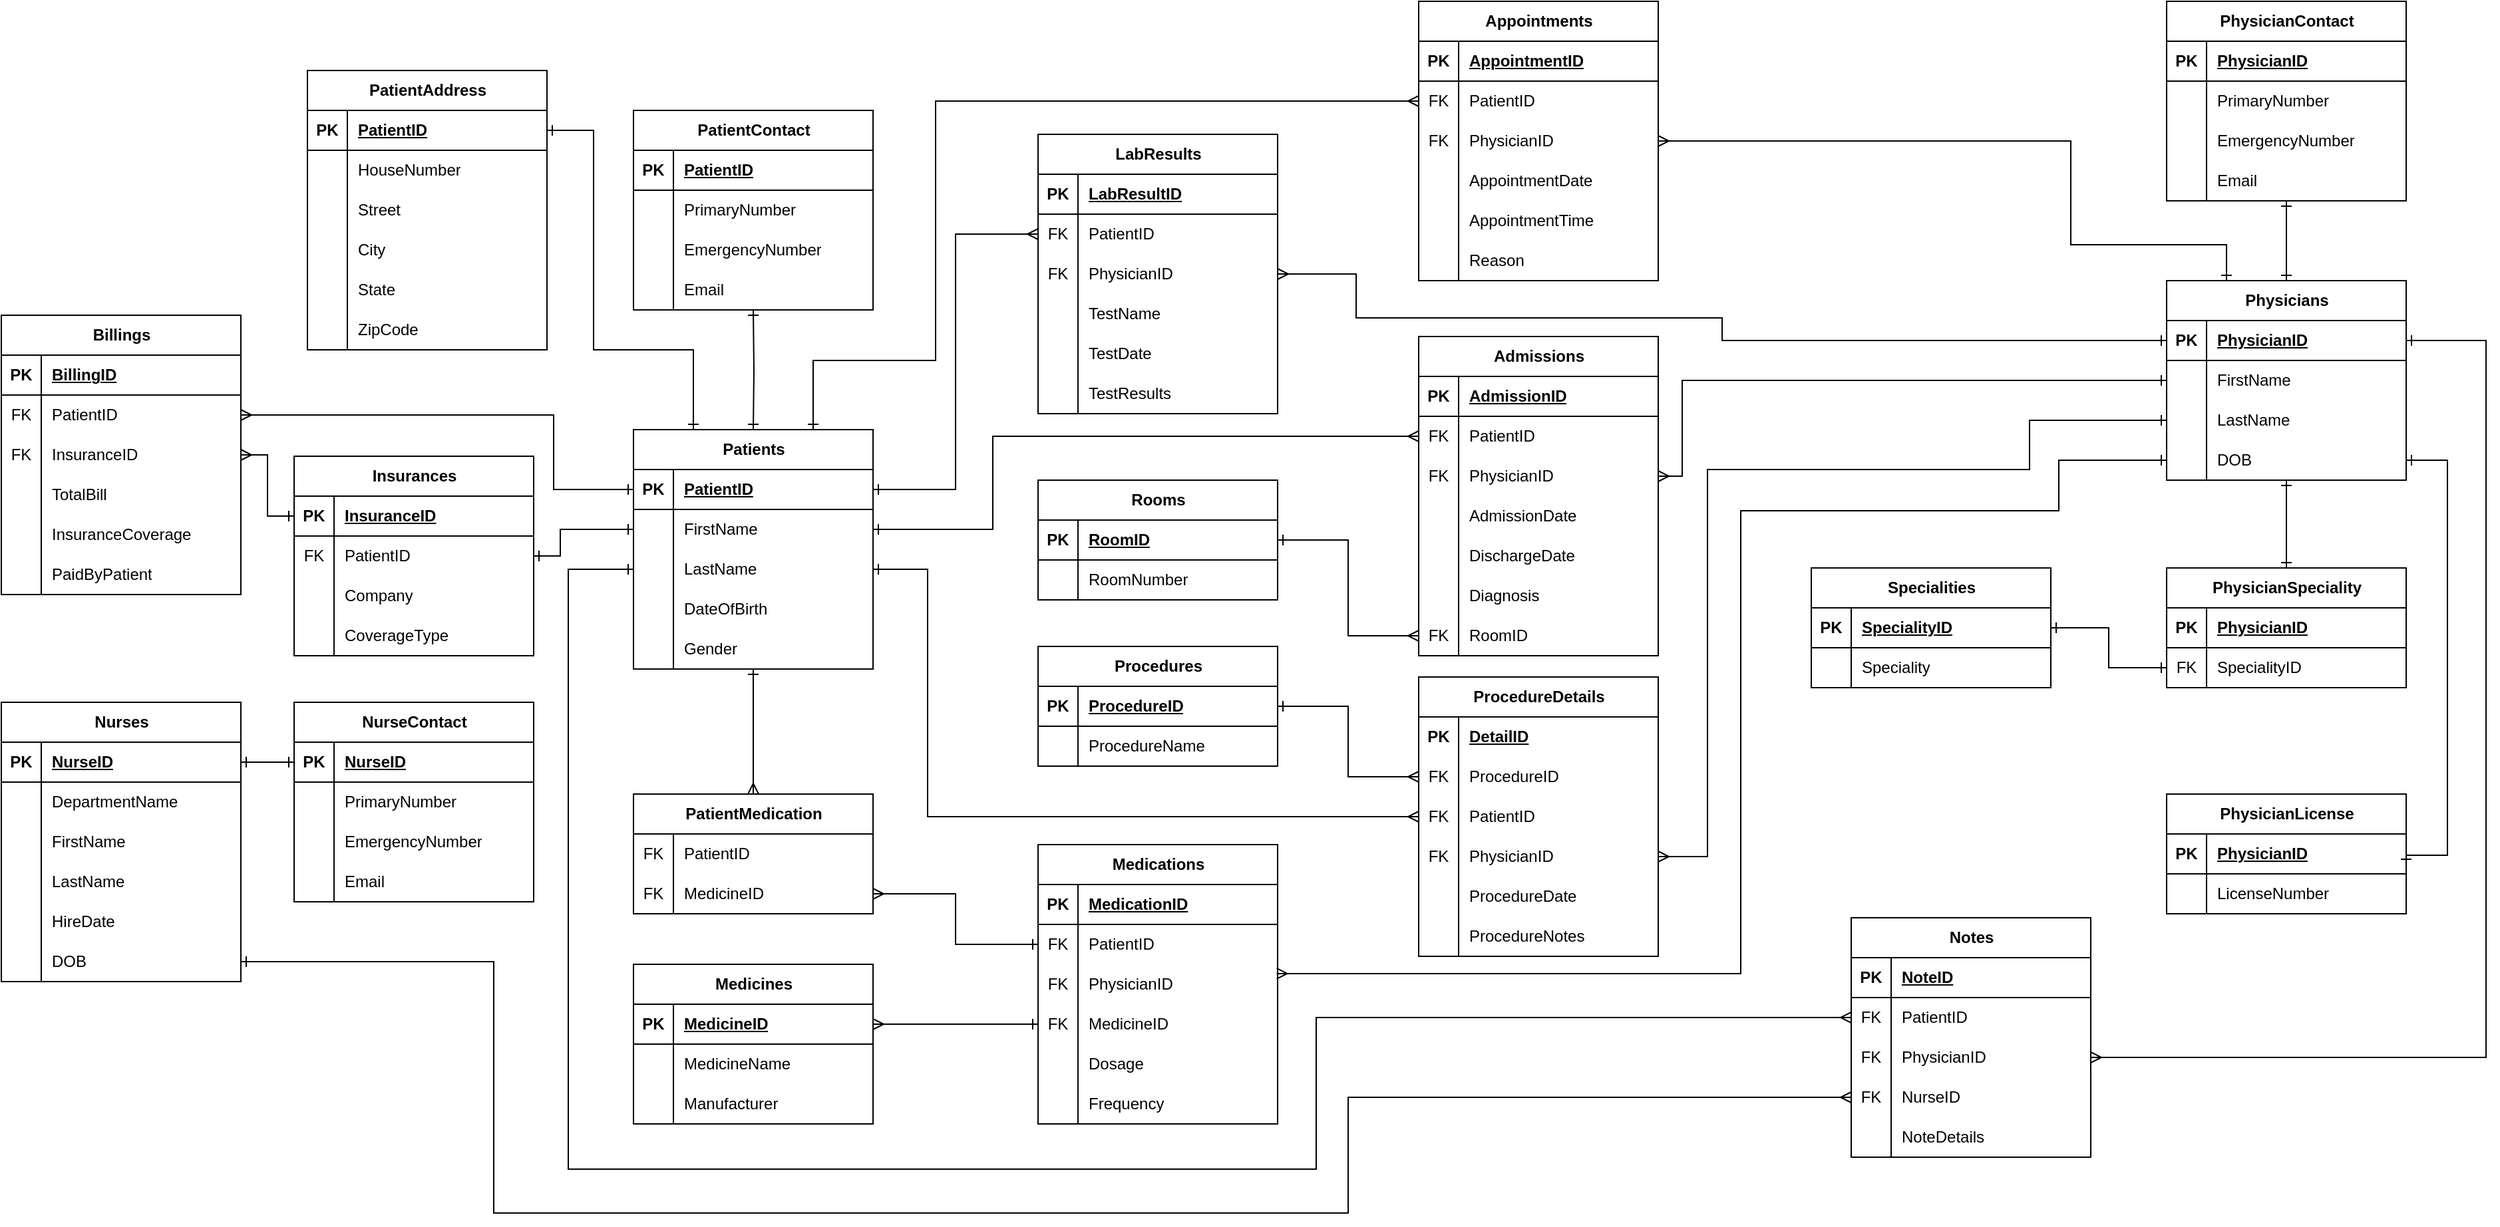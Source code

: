 <mxfile version="21.2.3" type="device">
  <diagram name="Page-1" id="L4VXRLYSP2NdYuEKeUgB">
    <mxGraphModel dx="2110" dy="1107" grid="0" gridSize="10" guides="1" tooltips="1" connect="1" arrows="1" fold="1" page="1" pageScale="1" pageWidth="3300" pageHeight="2339" math="0" shadow="0">
      <root>
        <mxCell id="0" />
        <mxCell id="1" parent="0" />
        <mxCell id="boOuQuq3AjVq6DSSt5AK-510" style="edgeStyle=orthogonalEdgeStyle;rounded=0;orthogonalLoop=1;jettySize=auto;html=1;endArrow=ERmany;endFill=0;startArrow=ERone;startFill=0;entryX=0.5;entryY=0;entryDx=0;entryDy=0;" parent="1" source="boOuQuq3AjVq6DSSt5AK-1" target="boOuQuq3AjVq6DSSt5AK-490" edge="1">
          <mxGeometry relative="1" as="geometry">
            <mxPoint x="674" y="834" as="targetPoint" />
          </mxGeometry>
        </mxCell>
        <mxCell id="boOuQuq3AjVq6DSSt5AK-1" value="Patients" style="shape=table;startSize=30;container=1;collapsible=1;childLayout=tableLayout;fixedRows=1;rowLines=0;fontStyle=1;align=center;resizeLast=1;html=1;" parent="1" vertex="1">
          <mxGeometry x="600" y="560" width="180" height="180" as="geometry" />
        </mxCell>
        <mxCell id="boOuQuq3AjVq6DSSt5AK-2" value="" style="shape=tableRow;horizontal=0;startSize=0;swimlaneHead=0;swimlaneBody=0;fillColor=none;collapsible=0;dropTarget=0;points=[[0,0.5],[1,0.5]];portConstraint=eastwest;top=0;left=0;right=0;bottom=1;" parent="boOuQuq3AjVq6DSSt5AK-1" vertex="1">
          <mxGeometry y="30" width="180" height="30" as="geometry" />
        </mxCell>
        <mxCell id="boOuQuq3AjVq6DSSt5AK-3" value="PK" style="shape=partialRectangle;connectable=0;fillColor=none;top=0;left=0;bottom=0;right=0;fontStyle=1;overflow=hidden;whiteSpace=wrap;html=1;" parent="boOuQuq3AjVq6DSSt5AK-2" vertex="1">
          <mxGeometry width="30" height="30" as="geometry">
            <mxRectangle width="30" height="30" as="alternateBounds" />
          </mxGeometry>
        </mxCell>
        <mxCell id="boOuQuq3AjVq6DSSt5AK-4" value="PatientID" style="shape=partialRectangle;connectable=0;fillColor=none;top=0;left=0;bottom=0;right=0;align=left;spacingLeft=6;fontStyle=5;overflow=hidden;whiteSpace=wrap;html=1;" parent="boOuQuq3AjVq6DSSt5AK-2" vertex="1">
          <mxGeometry x="30" width="150" height="30" as="geometry">
            <mxRectangle width="150" height="30" as="alternateBounds" />
          </mxGeometry>
        </mxCell>
        <mxCell id="boOuQuq3AjVq6DSSt5AK-5" value="" style="shape=tableRow;horizontal=0;startSize=0;swimlaneHead=0;swimlaneBody=0;fillColor=none;collapsible=0;dropTarget=0;points=[[0,0.5],[1,0.5]];portConstraint=eastwest;top=0;left=0;right=0;bottom=0;" parent="boOuQuq3AjVq6DSSt5AK-1" vertex="1">
          <mxGeometry y="60" width="180" height="30" as="geometry" />
        </mxCell>
        <mxCell id="boOuQuq3AjVq6DSSt5AK-6" value="" style="shape=partialRectangle;connectable=0;fillColor=none;top=0;left=0;bottom=0;right=0;editable=1;overflow=hidden;whiteSpace=wrap;html=1;" parent="boOuQuq3AjVq6DSSt5AK-5" vertex="1">
          <mxGeometry width="30" height="30" as="geometry">
            <mxRectangle width="30" height="30" as="alternateBounds" />
          </mxGeometry>
        </mxCell>
        <mxCell id="boOuQuq3AjVq6DSSt5AK-7" value="FirstName" style="shape=partialRectangle;connectable=0;fillColor=none;top=0;left=0;bottom=0;right=0;align=left;spacingLeft=6;overflow=hidden;whiteSpace=wrap;html=1;" parent="boOuQuq3AjVq6DSSt5AK-5" vertex="1">
          <mxGeometry x="30" width="150" height="30" as="geometry">
            <mxRectangle width="150" height="30" as="alternateBounds" />
          </mxGeometry>
        </mxCell>
        <mxCell id="boOuQuq3AjVq6DSSt5AK-8" value="" style="shape=tableRow;horizontal=0;startSize=0;swimlaneHead=0;swimlaneBody=0;fillColor=none;collapsible=0;dropTarget=0;points=[[0,0.5],[1,0.5]];portConstraint=eastwest;top=0;left=0;right=0;bottom=0;" parent="boOuQuq3AjVq6DSSt5AK-1" vertex="1">
          <mxGeometry y="90" width="180" height="30" as="geometry" />
        </mxCell>
        <mxCell id="boOuQuq3AjVq6DSSt5AK-9" value="" style="shape=partialRectangle;connectable=0;fillColor=none;top=0;left=0;bottom=0;right=0;editable=1;overflow=hidden;whiteSpace=wrap;html=1;" parent="boOuQuq3AjVq6DSSt5AK-8" vertex="1">
          <mxGeometry width="30" height="30" as="geometry">
            <mxRectangle width="30" height="30" as="alternateBounds" />
          </mxGeometry>
        </mxCell>
        <mxCell id="boOuQuq3AjVq6DSSt5AK-10" value="LastName" style="shape=partialRectangle;connectable=0;fillColor=none;top=0;left=0;bottom=0;right=0;align=left;spacingLeft=6;overflow=hidden;whiteSpace=wrap;html=1;" parent="boOuQuq3AjVq6DSSt5AK-8" vertex="1">
          <mxGeometry x="30" width="150" height="30" as="geometry">
            <mxRectangle width="150" height="30" as="alternateBounds" />
          </mxGeometry>
        </mxCell>
        <mxCell id="boOuQuq3AjVq6DSSt5AK-11" value="" style="shape=tableRow;horizontal=0;startSize=0;swimlaneHead=0;swimlaneBody=0;fillColor=none;collapsible=0;dropTarget=0;points=[[0,0.5],[1,0.5]];portConstraint=eastwest;top=0;left=0;right=0;bottom=0;" parent="boOuQuq3AjVq6DSSt5AK-1" vertex="1">
          <mxGeometry y="120" width="180" height="30" as="geometry" />
        </mxCell>
        <mxCell id="boOuQuq3AjVq6DSSt5AK-12" value="" style="shape=partialRectangle;connectable=0;fillColor=none;top=0;left=0;bottom=0;right=0;editable=1;overflow=hidden;whiteSpace=wrap;html=1;" parent="boOuQuq3AjVq6DSSt5AK-11" vertex="1">
          <mxGeometry width="30" height="30" as="geometry">
            <mxRectangle width="30" height="30" as="alternateBounds" />
          </mxGeometry>
        </mxCell>
        <mxCell id="boOuQuq3AjVq6DSSt5AK-13" value="DateOfBirth" style="shape=partialRectangle;connectable=0;fillColor=none;top=0;left=0;bottom=0;right=0;align=left;spacingLeft=6;overflow=hidden;whiteSpace=wrap;html=1;" parent="boOuQuq3AjVq6DSSt5AK-11" vertex="1">
          <mxGeometry x="30" width="150" height="30" as="geometry">
            <mxRectangle width="150" height="30" as="alternateBounds" />
          </mxGeometry>
        </mxCell>
        <mxCell id="fTs3Hzsvg53rBO9aZlVK-1" style="shape=tableRow;horizontal=0;startSize=0;swimlaneHead=0;swimlaneBody=0;fillColor=none;collapsible=0;dropTarget=0;points=[[0,0.5],[1,0.5]];portConstraint=eastwest;top=0;left=0;right=0;bottom=0;" vertex="1" parent="boOuQuq3AjVq6DSSt5AK-1">
          <mxGeometry y="150" width="180" height="30" as="geometry" />
        </mxCell>
        <mxCell id="fTs3Hzsvg53rBO9aZlVK-2" style="shape=partialRectangle;connectable=0;fillColor=none;top=0;left=0;bottom=0;right=0;editable=1;overflow=hidden;whiteSpace=wrap;html=1;" vertex="1" parent="fTs3Hzsvg53rBO9aZlVK-1">
          <mxGeometry width="30" height="30" as="geometry">
            <mxRectangle width="30" height="30" as="alternateBounds" />
          </mxGeometry>
        </mxCell>
        <mxCell id="fTs3Hzsvg53rBO9aZlVK-3" value="Gender" style="shape=partialRectangle;connectable=0;fillColor=none;top=0;left=0;bottom=0;right=0;align=left;spacingLeft=6;overflow=hidden;whiteSpace=wrap;html=1;" vertex="1" parent="fTs3Hzsvg53rBO9aZlVK-1">
          <mxGeometry x="30" width="150" height="30" as="geometry">
            <mxRectangle width="150" height="30" as="alternateBounds" />
          </mxGeometry>
        </mxCell>
        <mxCell id="boOuQuq3AjVq6DSSt5AK-14" value="PatientAddress" style="shape=table;startSize=30;container=1;collapsible=1;childLayout=tableLayout;fixedRows=1;rowLines=0;fontStyle=1;align=center;resizeLast=1;html=1;" parent="1" vertex="1">
          <mxGeometry x="355" y="290" width="180" height="210" as="geometry" />
        </mxCell>
        <mxCell id="boOuQuq3AjVq6DSSt5AK-15" value="" style="shape=tableRow;horizontal=0;startSize=0;swimlaneHead=0;swimlaneBody=0;fillColor=none;collapsible=0;dropTarget=0;points=[[0,0.5],[1,0.5]];portConstraint=eastwest;top=0;left=0;right=0;bottom=1;" parent="boOuQuq3AjVq6DSSt5AK-14" vertex="1">
          <mxGeometry y="30" width="180" height="30" as="geometry" />
        </mxCell>
        <mxCell id="boOuQuq3AjVq6DSSt5AK-16" value="PK" style="shape=partialRectangle;connectable=0;fillColor=none;top=0;left=0;bottom=0;right=0;fontStyle=1;overflow=hidden;whiteSpace=wrap;html=1;" parent="boOuQuq3AjVq6DSSt5AK-15" vertex="1">
          <mxGeometry width="30" height="30" as="geometry">
            <mxRectangle width="30" height="30" as="alternateBounds" />
          </mxGeometry>
        </mxCell>
        <mxCell id="boOuQuq3AjVq6DSSt5AK-17" value="PatientID" style="shape=partialRectangle;connectable=0;fillColor=none;top=0;left=0;bottom=0;right=0;align=left;spacingLeft=6;fontStyle=5;overflow=hidden;whiteSpace=wrap;html=1;" parent="boOuQuq3AjVq6DSSt5AK-15" vertex="1">
          <mxGeometry x="30" width="150" height="30" as="geometry">
            <mxRectangle width="150" height="30" as="alternateBounds" />
          </mxGeometry>
        </mxCell>
        <mxCell id="boOuQuq3AjVq6DSSt5AK-18" value="" style="shape=tableRow;horizontal=0;startSize=0;swimlaneHead=0;swimlaneBody=0;fillColor=none;collapsible=0;dropTarget=0;points=[[0,0.5],[1,0.5]];portConstraint=eastwest;top=0;left=0;right=0;bottom=0;" parent="boOuQuq3AjVq6DSSt5AK-14" vertex="1">
          <mxGeometry y="60" width="180" height="30" as="geometry" />
        </mxCell>
        <mxCell id="boOuQuq3AjVq6DSSt5AK-19" value="" style="shape=partialRectangle;connectable=0;fillColor=none;top=0;left=0;bottom=0;right=0;editable=1;overflow=hidden;whiteSpace=wrap;html=1;" parent="boOuQuq3AjVq6DSSt5AK-18" vertex="1">
          <mxGeometry width="30" height="30" as="geometry">
            <mxRectangle width="30" height="30" as="alternateBounds" />
          </mxGeometry>
        </mxCell>
        <mxCell id="boOuQuq3AjVq6DSSt5AK-20" value="HouseNumber" style="shape=partialRectangle;connectable=0;fillColor=none;top=0;left=0;bottom=0;right=0;align=left;spacingLeft=6;overflow=hidden;whiteSpace=wrap;html=1;" parent="boOuQuq3AjVq6DSSt5AK-18" vertex="1">
          <mxGeometry x="30" width="150" height="30" as="geometry">
            <mxRectangle width="150" height="30" as="alternateBounds" />
          </mxGeometry>
        </mxCell>
        <mxCell id="boOuQuq3AjVq6DSSt5AK-21" value="" style="shape=tableRow;horizontal=0;startSize=0;swimlaneHead=0;swimlaneBody=0;fillColor=none;collapsible=0;dropTarget=0;points=[[0,0.5],[1,0.5]];portConstraint=eastwest;top=0;left=0;right=0;bottom=0;" parent="boOuQuq3AjVq6DSSt5AK-14" vertex="1">
          <mxGeometry y="90" width="180" height="30" as="geometry" />
        </mxCell>
        <mxCell id="boOuQuq3AjVq6DSSt5AK-22" value="" style="shape=partialRectangle;connectable=0;fillColor=none;top=0;left=0;bottom=0;right=0;editable=1;overflow=hidden;whiteSpace=wrap;html=1;" parent="boOuQuq3AjVq6DSSt5AK-21" vertex="1">
          <mxGeometry width="30" height="30" as="geometry">
            <mxRectangle width="30" height="30" as="alternateBounds" />
          </mxGeometry>
        </mxCell>
        <mxCell id="boOuQuq3AjVq6DSSt5AK-23" value="Street" style="shape=partialRectangle;connectable=0;fillColor=none;top=0;left=0;bottom=0;right=0;align=left;spacingLeft=6;overflow=hidden;whiteSpace=wrap;html=1;" parent="boOuQuq3AjVq6DSSt5AK-21" vertex="1">
          <mxGeometry x="30" width="150" height="30" as="geometry">
            <mxRectangle width="150" height="30" as="alternateBounds" />
          </mxGeometry>
        </mxCell>
        <mxCell id="boOuQuq3AjVq6DSSt5AK-24" value="" style="shape=tableRow;horizontal=0;startSize=0;swimlaneHead=0;swimlaneBody=0;fillColor=none;collapsible=0;dropTarget=0;points=[[0,0.5],[1,0.5]];portConstraint=eastwest;top=0;left=0;right=0;bottom=0;" parent="boOuQuq3AjVq6DSSt5AK-14" vertex="1">
          <mxGeometry y="120" width="180" height="30" as="geometry" />
        </mxCell>
        <mxCell id="boOuQuq3AjVq6DSSt5AK-25" value="" style="shape=partialRectangle;connectable=0;fillColor=none;top=0;left=0;bottom=0;right=0;editable=1;overflow=hidden;whiteSpace=wrap;html=1;" parent="boOuQuq3AjVq6DSSt5AK-24" vertex="1">
          <mxGeometry width="30" height="30" as="geometry">
            <mxRectangle width="30" height="30" as="alternateBounds" />
          </mxGeometry>
        </mxCell>
        <mxCell id="boOuQuq3AjVq6DSSt5AK-26" value="City" style="shape=partialRectangle;connectable=0;fillColor=none;top=0;left=0;bottom=0;right=0;align=left;spacingLeft=6;overflow=hidden;whiteSpace=wrap;html=1;" parent="boOuQuq3AjVq6DSSt5AK-24" vertex="1">
          <mxGeometry x="30" width="150" height="30" as="geometry">
            <mxRectangle width="150" height="30" as="alternateBounds" />
          </mxGeometry>
        </mxCell>
        <mxCell id="boOuQuq3AjVq6DSSt5AK-40" style="shape=tableRow;horizontal=0;startSize=0;swimlaneHead=0;swimlaneBody=0;fillColor=none;collapsible=0;dropTarget=0;points=[[0,0.5],[1,0.5]];portConstraint=eastwest;top=0;left=0;right=0;bottom=0;" parent="boOuQuq3AjVq6DSSt5AK-14" vertex="1">
          <mxGeometry y="150" width="180" height="30" as="geometry" />
        </mxCell>
        <mxCell id="boOuQuq3AjVq6DSSt5AK-41" style="shape=partialRectangle;connectable=0;fillColor=none;top=0;left=0;bottom=0;right=0;editable=1;overflow=hidden;whiteSpace=wrap;html=1;" parent="boOuQuq3AjVq6DSSt5AK-40" vertex="1">
          <mxGeometry width="30" height="30" as="geometry">
            <mxRectangle width="30" height="30" as="alternateBounds" />
          </mxGeometry>
        </mxCell>
        <mxCell id="boOuQuq3AjVq6DSSt5AK-42" value="State" style="shape=partialRectangle;connectable=0;fillColor=none;top=0;left=0;bottom=0;right=0;align=left;spacingLeft=6;overflow=hidden;whiteSpace=wrap;html=1;" parent="boOuQuq3AjVq6DSSt5AK-40" vertex="1">
          <mxGeometry x="30" width="150" height="30" as="geometry">
            <mxRectangle width="150" height="30" as="alternateBounds" />
          </mxGeometry>
        </mxCell>
        <mxCell id="boOuQuq3AjVq6DSSt5AK-43" style="shape=tableRow;horizontal=0;startSize=0;swimlaneHead=0;swimlaneBody=0;fillColor=none;collapsible=0;dropTarget=0;points=[[0,0.5],[1,0.5]];portConstraint=eastwest;top=0;left=0;right=0;bottom=0;" parent="boOuQuq3AjVq6DSSt5AK-14" vertex="1">
          <mxGeometry y="180" width="180" height="30" as="geometry" />
        </mxCell>
        <mxCell id="boOuQuq3AjVq6DSSt5AK-44" style="shape=partialRectangle;connectable=0;fillColor=none;top=0;left=0;bottom=0;right=0;editable=1;overflow=hidden;whiteSpace=wrap;html=1;" parent="boOuQuq3AjVq6DSSt5AK-43" vertex="1">
          <mxGeometry width="30" height="30" as="geometry">
            <mxRectangle width="30" height="30" as="alternateBounds" />
          </mxGeometry>
        </mxCell>
        <mxCell id="boOuQuq3AjVq6DSSt5AK-45" value="ZipCode" style="shape=partialRectangle;connectable=0;fillColor=none;top=0;left=0;bottom=0;right=0;align=left;spacingLeft=6;overflow=hidden;whiteSpace=wrap;html=1;" parent="boOuQuq3AjVq6DSSt5AK-43" vertex="1">
          <mxGeometry x="30" width="150" height="30" as="geometry">
            <mxRectangle width="150" height="30" as="alternateBounds" />
          </mxGeometry>
        </mxCell>
        <mxCell id="boOuQuq3AjVq6DSSt5AK-27" value="PatientContact" style="shape=table;startSize=30;container=1;collapsible=1;childLayout=tableLayout;fixedRows=1;rowLines=0;fontStyle=1;align=center;resizeLast=1;html=1;" parent="1" vertex="1">
          <mxGeometry x="600" y="320" width="180" height="150" as="geometry" />
        </mxCell>
        <mxCell id="boOuQuq3AjVq6DSSt5AK-28" value="" style="shape=tableRow;horizontal=0;startSize=0;swimlaneHead=0;swimlaneBody=0;fillColor=none;collapsible=0;dropTarget=0;points=[[0,0.5],[1,0.5]];portConstraint=eastwest;top=0;left=0;right=0;bottom=1;" parent="boOuQuq3AjVq6DSSt5AK-27" vertex="1">
          <mxGeometry y="30" width="180" height="30" as="geometry" />
        </mxCell>
        <mxCell id="boOuQuq3AjVq6DSSt5AK-29" value="PK" style="shape=partialRectangle;connectable=0;fillColor=none;top=0;left=0;bottom=0;right=0;fontStyle=1;overflow=hidden;whiteSpace=wrap;html=1;" parent="boOuQuq3AjVq6DSSt5AK-28" vertex="1">
          <mxGeometry width="30" height="30" as="geometry">
            <mxRectangle width="30" height="30" as="alternateBounds" />
          </mxGeometry>
        </mxCell>
        <mxCell id="boOuQuq3AjVq6DSSt5AK-30" value="PatientID" style="shape=partialRectangle;connectable=0;fillColor=none;top=0;left=0;bottom=0;right=0;align=left;spacingLeft=6;fontStyle=5;overflow=hidden;whiteSpace=wrap;html=1;" parent="boOuQuq3AjVq6DSSt5AK-28" vertex="1">
          <mxGeometry x="30" width="150" height="30" as="geometry">
            <mxRectangle width="150" height="30" as="alternateBounds" />
          </mxGeometry>
        </mxCell>
        <mxCell id="boOuQuq3AjVq6DSSt5AK-31" value="" style="shape=tableRow;horizontal=0;startSize=0;swimlaneHead=0;swimlaneBody=0;fillColor=none;collapsible=0;dropTarget=0;points=[[0,0.5],[1,0.5]];portConstraint=eastwest;top=0;left=0;right=0;bottom=0;" parent="boOuQuq3AjVq6DSSt5AK-27" vertex="1">
          <mxGeometry y="60" width="180" height="30" as="geometry" />
        </mxCell>
        <mxCell id="boOuQuq3AjVq6DSSt5AK-32" value="" style="shape=partialRectangle;connectable=0;fillColor=none;top=0;left=0;bottom=0;right=0;editable=1;overflow=hidden;whiteSpace=wrap;html=1;" parent="boOuQuq3AjVq6DSSt5AK-31" vertex="1">
          <mxGeometry width="30" height="30" as="geometry">
            <mxRectangle width="30" height="30" as="alternateBounds" />
          </mxGeometry>
        </mxCell>
        <mxCell id="boOuQuq3AjVq6DSSt5AK-33" value="PrimaryNumber" style="shape=partialRectangle;connectable=0;fillColor=none;top=0;left=0;bottom=0;right=0;align=left;spacingLeft=6;overflow=hidden;whiteSpace=wrap;html=1;" parent="boOuQuq3AjVq6DSSt5AK-31" vertex="1">
          <mxGeometry x="30" width="150" height="30" as="geometry">
            <mxRectangle width="150" height="30" as="alternateBounds" />
          </mxGeometry>
        </mxCell>
        <mxCell id="boOuQuq3AjVq6DSSt5AK-34" value="" style="shape=tableRow;horizontal=0;startSize=0;swimlaneHead=0;swimlaneBody=0;fillColor=none;collapsible=0;dropTarget=0;points=[[0,0.5],[1,0.5]];portConstraint=eastwest;top=0;left=0;right=0;bottom=0;" parent="boOuQuq3AjVq6DSSt5AK-27" vertex="1">
          <mxGeometry y="90" width="180" height="30" as="geometry" />
        </mxCell>
        <mxCell id="boOuQuq3AjVq6DSSt5AK-35" value="" style="shape=partialRectangle;connectable=0;fillColor=none;top=0;left=0;bottom=0;right=0;editable=1;overflow=hidden;whiteSpace=wrap;html=1;" parent="boOuQuq3AjVq6DSSt5AK-34" vertex="1">
          <mxGeometry width="30" height="30" as="geometry">
            <mxRectangle width="30" height="30" as="alternateBounds" />
          </mxGeometry>
        </mxCell>
        <mxCell id="boOuQuq3AjVq6DSSt5AK-36" value="EmergencyNumber" style="shape=partialRectangle;connectable=0;fillColor=none;top=0;left=0;bottom=0;right=0;align=left;spacingLeft=6;overflow=hidden;whiteSpace=wrap;html=1;" parent="boOuQuq3AjVq6DSSt5AK-34" vertex="1">
          <mxGeometry x="30" width="150" height="30" as="geometry">
            <mxRectangle width="150" height="30" as="alternateBounds" />
          </mxGeometry>
        </mxCell>
        <mxCell id="boOuQuq3AjVq6DSSt5AK-37" value="" style="shape=tableRow;horizontal=0;startSize=0;swimlaneHead=0;swimlaneBody=0;fillColor=none;collapsible=0;dropTarget=0;points=[[0,0.5],[1,0.5]];portConstraint=eastwest;top=0;left=0;right=0;bottom=0;" parent="boOuQuq3AjVq6DSSt5AK-27" vertex="1">
          <mxGeometry y="120" width="180" height="30" as="geometry" />
        </mxCell>
        <mxCell id="boOuQuq3AjVq6DSSt5AK-38" value="" style="shape=partialRectangle;connectable=0;fillColor=none;top=0;left=0;bottom=0;right=0;editable=1;overflow=hidden;whiteSpace=wrap;html=1;" parent="boOuQuq3AjVq6DSSt5AK-37" vertex="1">
          <mxGeometry width="30" height="30" as="geometry">
            <mxRectangle width="30" height="30" as="alternateBounds" />
          </mxGeometry>
        </mxCell>
        <mxCell id="boOuQuq3AjVq6DSSt5AK-39" value="Email" style="shape=partialRectangle;connectable=0;fillColor=none;top=0;left=0;bottom=0;right=0;align=left;spacingLeft=6;overflow=hidden;whiteSpace=wrap;html=1;" parent="boOuQuq3AjVq6DSSt5AK-37" vertex="1">
          <mxGeometry x="30" width="150" height="30" as="geometry">
            <mxRectangle width="150" height="30" as="alternateBounds" />
          </mxGeometry>
        </mxCell>
        <mxCell id="boOuQuq3AjVq6DSSt5AK-46" value="Insurances" style="shape=table;startSize=30;container=1;collapsible=1;childLayout=tableLayout;fixedRows=1;rowLines=0;fontStyle=1;align=center;resizeLast=1;html=1;" parent="1" vertex="1">
          <mxGeometry x="345" y="580" width="180" height="150" as="geometry" />
        </mxCell>
        <mxCell id="boOuQuq3AjVq6DSSt5AK-47" value="" style="shape=tableRow;horizontal=0;startSize=0;swimlaneHead=0;swimlaneBody=0;fillColor=none;collapsible=0;dropTarget=0;points=[[0,0.5],[1,0.5]];portConstraint=eastwest;top=0;left=0;right=0;bottom=1;" parent="boOuQuq3AjVq6DSSt5AK-46" vertex="1">
          <mxGeometry y="30" width="180" height="30" as="geometry" />
        </mxCell>
        <mxCell id="boOuQuq3AjVq6DSSt5AK-48" value="PK" style="shape=partialRectangle;connectable=0;fillColor=none;top=0;left=0;bottom=0;right=0;fontStyle=1;overflow=hidden;whiteSpace=wrap;html=1;" parent="boOuQuq3AjVq6DSSt5AK-47" vertex="1">
          <mxGeometry width="30" height="30" as="geometry">
            <mxRectangle width="30" height="30" as="alternateBounds" />
          </mxGeometry>
        </mxCell>
        <mxCell id="boOuQuq3AjVq6DSSt5AK-49" value="InsuranceID" style="shape=partialRectangle;connectable=0;fillColor=none;top=0;left=0;bottom=0;right=0;align=left;spacingLeft=6;fontStyle=5;overflow=hidden;whiteSpace=wrap;html=1;" parent="boOuQuq3AjVq6DSSt5AK-47" vertex="1">
          <mxGeometry x="30" width="150" height="30" as="geometry">
            <mxRectangle width="150" height="30" as="alternateBounds" />
          </mxGeometry>
        </mxCell>
        <mxCell id="boOuQuq3AjVq6DSSt5AK-50" value="" style="shape=tableRow;horizontal=0;startSize=0;swimlaneHead=0;swimlaneBody=0;fillColor=none;collapsible=0;dropTarget=0;points=[[0,0.5],[1,0.5]];portConstraint=eastwest;top=0;left=0;right=0;bottom=0;" parent="boOuQuq3AjVq6DSSt5AK-46" vertex="1">
          <mxGeometry y="60" width="180" height="30" as="geometry" />
        </mxCell>
        <mxCell id="boOuQuq3AjVq6DSSt5AK-51" value="FK" style="shape=partialRectangle;connectable=0;fillColor=none;top=0;left=0;bottom=0;right=0;editable=1;overflow=hidden;whiteSpace=wrap;html=1;" parent="boOuQuq3AjVq6DSSt5AK-50" vertex="1">
          <mxGeometry width="30" height="30" as="geometry">
            <mxRectangle width="30" height="30" as="alternateBounds" />
          </mxGeometry>
        </mxCell>
        <mxCell id="boOuQuq3AjVq6DSSt5AK-52" value="PatientID" style="shape=partialRectangle;connectable=0;fillColor=none;top=0;left=0;bottom=0;right=0;align=left;spacingLeft=6;overflow=hidden;whiteSpace=wrap;html=1;" parent="boOuQuq3AjVq6DSSt5AK-50" vertex="1">
          <mxGeometry x="30" width="150" height="30" as="geometry">
            <mxRectangle width="150" height="30" as="alternateBounds" />
          </mxGeometry>
        </mxCell>
        <mxCell id="boOuQuq3AjVq6DSSt5AK-53" value="" style="shape=tableRow;horizontal=0;startSize=0;swimlaneHead=0;swimlaneBody=0;fillColor=none;collapsible=0;dropTarget=0;points=[[0,0.5],[1,0.5]];portConstraint=eastwest;top=0;left=0;right=0;bottom=0;" parent="boOuQuq3AjVq6DSSt5AK-46" vertex="1">
          <mxGeometry y="90" width="180" height="30" as="geometry" />
        </mxCell>
        <mxCell id="boOuQuq3AjVq6DSSt5AK-54" value="" style="shape=partialRectangle;connectable=0;fillColor=none;top=0;left=0;bottom=0;right=0;editable=1;overflow=hidden;whiteSpace=wrap;html=1;" parent="boOuQuq3AjVq6DSSt5AK-53" vertex="1">
          <mxGeometry width="30" height="30" as="geometry">
            <mxRectangle width="30" height="30" as="alternateBounds" />
          </mxGeometry>
        </mxCell>
        <mxCell id="boOuQuq3AjVq6DSSt5AK-55" value="Company" style="shape=partialRectangle;connectable=0;fillColor=none;top=0;left=0;bottom=0;right=0;align=left;spacingLeft=6;overflow=hidden;whiteSpace=wrap;html=1;" parent="boOuQuq3AjVq6DSSt5AK-53" vertex="1">
          <mxGeometry x="30" width="150" height="30" as="geometry">
            <mxRectangle width="150" height="30" as="alternateBounds" />
          </mxGeometry>
        </mxCell>
        <mxCell id="boOuQuq3AjVq6DSSt5AK-56" value="" style="shape=tableRow;horizontal=0;startSize=0;swimlaneHead=0;swimlaneBody=0;fillColor=none;collapsible=0;dropTarget=0;points=[[0,0.5],[1,0.5]];portConstraint=eastwest;top=0;left=0;right=0;bottom=0;" parent="boOuQuq3AjVq6DSSt5AK-46" vertex="1">
          <mxGeometry y="120" width="180" height="30" as="geometry" />
        </mxCell>
        <mxCell id="boOuQuq3AjVq6DSSt5AK-57" value="" style="shape=partialRectangle;connectable=0;fillColor=none;top=0;left=0;bottom=0;right=0;editable=1;overflow=hidden;whiteSpace=wrap;html=1;" parent="boOuQuq3AjVq6DSSt5AK-56" vertex="1">
          <mxGeometry width="30" height="30" as="geometry">
            <mxRectangle width="30" height="30" as="alternateBounds" />
          </mxGeometry>
        </mxCell>
        <mxCell id="boOuQuq3AjVq6DSSt5AK-58" value="CoverageType" style="shape=partialRectangle;connectable=0;fillColor=none;top=0;left=0;bottom=0;right=0;align=left;spacingLeft=6;overflow=hidden;whiteSpace=wrap;html=1;" parent="boOuQuq3AjVq6DSSt5AK-56" vertex="1">
          <mxGeometry x="30" width="150" height="30" as="geometry">
            <mxRectangle width="150" height="30" as="alternateBounds" />
          </mxGeometry>
        </mxCell>
        <mxCell id="boOuQuq3AjVq6DSSt5AK-59" value="Billings" style="shape=table;startSize=30;container=1;collapsible=1;childLayout=tableLayout;fixedRows=1;rowLines=0;fontStyle=1;align=center;resizeLast=1;html=1;" parent="1" vertex="1">
          <mxGeometry x="125" y="474" width="180" height="210" as="geometry" />
        </mxCell>
        <mxCell id="boOuQuq3AjVq6DSSt5AK-60" value="" style="shape=tableRow;horizontal=0;startSize=0;swimlaneHead=0;swimlaneBody=0;fillColor=none;collapsible=0;dropTarget=0;points=[[0,0.5],[1,0.5]];portConstraint=eastwest;top=0;left=0;right=0;bottom=1;" parent="boOuQuq3AjVq6DSSt5AK-59" vertex="1">
          <mxGeometry y="30" width="180" height="30" as="geometry" />
        </mxCell>
        <mxCell id="boOuQuq3AjVq6DSSt5AK-61" value="PK" style="shape=partialRectangle;connectable=0;fillColor=none;top=0;left=0;bottom=0;right=0;fontStyle=1;overflow=hidden;whiteSpace=wrap;html=1;" parent="boOuQuq3AjVq6DSSt5AK-60" vertex="1">
          <mxGeometry width="30" height="30" as="geometry">
            <mxRectangle width="30" height="30" as="alternateBounds" />
          </mxGeometry>
        </mxCell>
        <mxCell id="boOuQuq3AjVq6DSSt5AK-62" value="BillingID" style="shape=partialRectangle;connectable=0;fillColor=none;top=0;left=0;bottom=0;right=0;align=left;spacingLeft=6;fontStyle=5;overflow=hidden;whiteSpace=wrap;html=1;" parent="boOuQuq3AjVq6DSSt5AK-60" vertex="1">
          <mxGeometry x="30" width="150" height="30" as="geometry">
            <mxRectangle width="150" height="30" as="alternateBounds" />
          </mxGeometry>
        </mxCell>
        <mxCell id="boOuQuq3AjVq6DSSt5AK-63" value="" style="shape=tableRow;horizontal=0;startSize=0;swimlaneHead=0;swimlaneBody=0;fillColor=none;collapsible=0;dropTarget=0;points=[[0,0.5],[1,0.5]];portConstraint=eastwest;top=0;left=0;right=0;bottom=0;" parent="boOuQuq3AjVq6DSSt5AK-59" vertex="1">
          <mxGeometry y="60" width="180" height="30" as="geometry" />
        </mxCell>
        <mxCell id="boOuQuq3AjVq6DSSt5AK-64" value="FK" style="shape=partialRectangle;connectable=0;fillColor=none;top=0;left=0;bottom=0;right=0;editable=1;overflow=hidden;whiteSpace=wrap;html=1;" parent="boOuQuq3AjVq6DSSt5AK-63" vertex="1">
          <mxGeometry width="30" height="30" as="geometry">
            <mxRectangle width="30" height="30" as="alternateBounds" />
          </mxGeometry>
        </mxCell>
        <mxCell id="boOuQuq3AjVq6DSSt5AK-65" value="PatientID" style="shape=partialRectangle;connectable=0;fillColor=none;top=0;left=0;bottom=0;right=0;align=left;spacingLeft=6;overflow=hidden;whiteSpace=wrap;html=1;" parent="boOuQuq3AjVq6DSSt5AK-63" vertex="1">
          <mxGeometry x="30" width="150" height="30" as="geometry">
            <mxRectangle width="150" height="30" as="alternateBounds" />
          </mxGeometry>
        </mxCell>
        <mxCell id="boOuQuq3AjVq6DSSt5AK-66" value="" style="shape=tableRow;horizontal=0;startSize=0;swimlaneHead=0;swimlaneBody=0;fillColor=none;collapsible=0;dropTarget=0;points=[[0,0.5],[1,0.5]];portConstraint=eastwest;top=0;left=0;right=0;bottom=0;" parent="boOuQuq3AjVq6DSSt5AK-59" vertex="1">
          <mxGeometry y="90" width="180" height="30" as="geometry" />
        </mxCell>
        <mxCell id="boOuQuq3AjVq6DSSt5AK-67" value="FK" style="shape=partialRectangle;connectable=0;fillColor=none;top=0;left=0;bottom=0;right=0;editable=1;overflow=hidden;whiteSpace=wrap;html=1;" parent="boOuQuq3AjVq6DSSt5AK-66" vertex="1">
          <mxGeometry width="30" height="30" as="geometry">
            <mxRectangle width="30" height="30" as="alternateBounds" />
          </mxGeometry>
        </mxCell>
        <mxCell id="boOuQuq3AjVq6DSSt5AK-68" value="InsuranceID" style="shape=partialRectangle;connectable=0;fillColor=none;top=0;left=0;bottom=0;right=0;align=left;spacingLeft=6;overflow=hidden;whiteSpace=wrap;html=1;" parent="boOuQuq3AjVq6DSSt5AK-66" vertex="1">
          <mxGeometry x="30" width="150" height="30" as="geometry">
            <mxRectangle width="150" height="30" as="alternateBounds" />
          </mxGeometry>
        </mxCell>
        <mxCell id="boOuQuq3AjVq6DSSt5AK-69" value="" style="shape=tableRow;horizontal=0;startSize=0;swimlaneHead=0;swimlaneBody=0;fillColor=none;collapsible=0;dropTarget=0;points=[[0,0.5],[1,0.5]];portConstraint=eastwest;top=0;left=0;right=0;bottom=0;" parent="boOuQuq3AjVq6DSSt5AK-59" vertex="1">
          <mxGeometry y="120" width="180" height="30" as="geometry" />
        </mxCell>
        <mxCell id="boOuQuq3AjVq6DSSt5AK-70" value="" style="shape=partialRectangle;connectable=0;fillColor=none;top=0;left=0;bottom=0;right=0;editable=1;overflow=hidden;whiteSpace=wrap;html=1;" parent="boOuQuq3AjVq6DSSt5AK-69" vertex="1">
          <mxGeometry width="30" height="30" as="geometry">
            <mxRectangle width="30" height="30" as="alternateBounds" />
          </mxGeometry>
        </mxCell>
        <mxCell id="boOuQuq3AjVq6DSSt5AK-71" value="TotalBill" style="shape=partialRectangle;connectable=0;fillColor=none;top=0;left=0;bottom=0;right=0;align=left;spacingLeft=6;overflow=hidden;whiteSpace=wrap;html=1;" parent="boOuQuq3AjVq6DSSt5AK-69" vertex="1">
          <mxGeometry x="30" width="150" height="30" as="geometry">
            <mxRectangle width="150" height="30" as="alternateBounds" />
          </mxGeometry>
        </mxCell>
        <mxCell id="boOuQuq3AjVq6DSSt5AK-75" style="shape=tableRow;horizontal=0;startSize=0;swimlaneHead=0;swimlaneBody=0;fillColor=none;collapsible=0;dropTarget=0;points=[[0,0.5],[1,0.5]];portConstraint=eastwest;top=0;left=0;right=0;bottom=0;" parent="boOuQuq3AjVq6DSSt5AK-59" vertex="1">
          <mxGeometry y="150" width="180" height="30" as="geometry" />
        </mxCell>
        <mxCell id="boOuQuq3AjVq6DSSt5AK-76" style="shape=partialRectangle;connectable=0;fillColor=none;top=0;left=0;bottom=0;right=0;editable=1;overflow=hidden;whiteSpace=wrap;html=1;" parent="boOuQuq3AjVq6DSSt5AK-75" vertex="1">
          <mxGeometry width="30" height="30" as="geometry">
            <mxRectangle width="30" height="30" as="alternateBounds" />
          </mxGeometry>
        </mxCell>
        <mxCell id="boOuQuq3AjVq6DSSt5AK-77" value="InsuranceCoverage" style="shape=partialRectangle;connectable=0;fillColor=none;top=0;left=0;bottom=0;right=0;align=left;spacingLeft=6;overflow=hidden;whiteSpace=wrap;html=1;" parent="boOuQuq3AjVq6DSSt5AK-75" vertex="1">
          <mxGeometry x="30" width="150" height="30" as="geometry">
            <mxRectangle width="150" height="30" as="alternateBounds" />
          </mxGeometry>
        </mxCell>
        <mxCell id="boOuQuq3AjVq6DSSt5AK-72" style="shape=tableRow;horizontal=0;startSize=0;swimlaneHead=0;swimlaneBody=0;fillColor=none;collapsible=0;dropTarget=0;points=[[0,0.5],[1,0.5]];portConstraint=eastwest;top=0;left=0;right=0;bottom=0;" parent="boOuQuq3AjVq6DSSt5AK-59" vertex="1">
          <mxGeometry y="180" width="180" height="30" as="geometry" />
        </mxCell>
        <mxCell id="boOuQuq3AjVq6DSSt5AK-73" style="shape=partialRectangle;connectable=0;fillColor=none;top=0;left=0;bottom=0;right=0;editable=1;overflow=hidden;whiteSpace=wrap;html=1;" parent="boOuQuq3AjVq6DSSt5AK-72" vertex="1">
          <mxGeometry width="30" height="30" as="geometry">
            <mxRectangle width="30" height="30" as="alternateBounds" />
          </mxGeometry>
        </mxCell>
        <mxCell id="boOuQuq3AjVq6DSSt5AK-74" value="PaidByPatient" style="shape=partialRectangle;connectable=0;fillColor=none;top=0;left=0;bottom=0;right=0;align=left;spacingLeft=6;overflow=hidden;whiteSpace=wrap;html=1;" parent="boOuQuq3AjVq6DSSt5AK-72" vertex="1">
          <mxGeometry x="30" width="150" height="30" as="geometry">
            <mxRectangle width="150" height="30" as="alternateBounds" />
          </mxGeometry>
        </mxCell>
        <mxCell id="boOuQuq3AjVq6DSSt5AK-109" value="Appointments" style="shape=table;startSize=30;container=1;collapsible=1;childLayout=tableLayout;fixedRows=1;rowLines=0;fontStyle=1;align=center;resizeLast=1;html=1;" parent="1" vertex="1">
          <mxGeometry x="1190" y="238" width="180" height="210" as="geometry" />
        </mxCell>
        <mxCell id="boOuQuq3AjVq6DSSt5AK-110" value="" style="shape=tableRow;horizontal=0;startSize=0;swimlaneHead=0;swimlaneBody=0;fillColor=none;collapsible=0;dropTarget=0;points=[[0,0.5],[1,0.5]];portConstraint=eastwest;top=0;left=0;right=0;bottom=1;" parent="boOuQuq3AjVq6DSSt5AK-109" vertex="1">
          <mxGeometry y="30" width="180" height="30" as="geometry" />
        </mxCell>
        <mxCell id="boOuQuq3AjVq6DSSt5AK-111" value="PK" style="shape=partialRectangle;connectable=0;fillColor=none;top=0;left=0;bottom=0;right=0;fontStyle=1;overflow=hidden;whiteSpace=wrap;html=1;" parent="boOuQuq3AjVq6DSSt5AK-110" vertex="1">
          <mxGeometry width="30" height="30" as="geometry">
            <mxRectangle width="30" height="30" as="alternateBounds" />
          </mxGeometry>
        </mxCell>
        <mxCell id="boOuQuq3AjVq6DSSt5AK-112" value="AppointmentID" style="shape=partialRectangle;connectable=0;fillColor=none;top=0;left=0;bottom=0;right=0;align=left;spacingLeft=6;fontStyle=5;overflow=hidden;whiteSpace=wrap;html=1;" parent="boOuQuq3AjVq6DSSt5AK-110" vertex="1">
          <mxGeometry x="30" width="150" height="30" as="geometry">
            <mxRectangle width="150" height="30" as="alternateBounds" />
          </mxGeometry>
        </mxCell>
        <mxCell id="boOuQuq3AjVq6DSSt5AK-113" value="" style="shape=tableRow;horizontal=0;startSize=0;swimlaneHead=0;swimlaneBody=0;fillColor=none;collapsible=0;dropTarget=0;points=[[0,0.5],[1,0.5]];portConstraint=eastwest;top=0;left=0;right=0;bottom=0;" parent="boOuQuq3AjVq6DSSt5AK-109" vertex="1">
          <mxGeometry y="60" width="180" height="30" as="geometry" />
        </mxCell>
        <mxCell id="boOuQuq3AjVq6DSSt5AK-114" value="FK" style="shape=partialRectangle;connectable=0;fillColor=none;top=0;left=0;bottom=0;right=0;editable=1;overflow=hidden;whiteSpace=wrap;html=1;" parent="boOuQuq3AjVq6DSSt5AK-113" vertex="1">
          <mxGeometry width="30" height="30" as="geometry">
            <mxRectangle width="30" height="30" as="alternateBounds" />
          </mxGeometry>
        </mxCell>
        <mxCell id="boOuQuq3AjVq6DSSt5AK-115" value="PatientID" style="shape=partialRectangle;connectable=0;fillColor=none;top=0;left=0;bottom=0;right=0;align=left;spacingLeft=6;overflow=hidden;whiteSpace=wrap;html=1;" parent="boOuQuq3AjVq6DSSt5AK-113" vertex="1">
          <mxGeometry x="30" width="150" height="30" as="geometry">
            <mxRectangle width="150" height="30" as="alternateBounds" />
          </mxGeometry>
        </mxCell>
        <mxCell id="boOuQuq3AjVq6DSSt5AK-116" value="" style="shape=tableRow;horizontal=0;startSize=0;swimlaneHead=0;swimlaneBody=0;fillColor=none;collapsible=0;dropTarget=0;points=[[0,0.5],[1,0.5]];portConstraint=eastwest;top=0;left=0;right=0;bottom=0;" parent="boOuQuq3AjVq6DSSt5AK-109" vertex="1">
          <mxGeometry y="90" width="180" height="30" as="geometry" />
        </mxCell>
        <mxCell id="boOuQuq3AjVq6DSSt5AK-117" value="FK" style="shape=partialRectangle;connectable=0;fillColor=none;top=0;left=0;bottom=0;right=0;editable=1;overflow=hidden;whiteSpace=wrap;html=1;" parent="boOuQuq3AjVq6DSSt5AK-116" vertex="1">
          <mxGeometry width="30" height="30" as="geometry">
            <mxRectangle width="30" height="30" as="alternateBounds" />
          </mxGeometry>
        </mxCell>
        <mxCell id="boOuQuq3AjVq6DSSt5AK-118" value="PhysicianID" style="shape=partialRectangle;connectable=0;fillColor=none;top=0;left=0;bottom=0;right=0;align=left;spacingLeft=6;overflow=hidden;whiteSpace=wrap;html=1;" parent="boOuQuq3AjVq6DSSt5AK-116" vertex="1">
          <mxGeometry x="30" width="150" height="30" as="geometry">
            <mxRectangle width="150" height="30" as="alternateBounds" />
          </mxGeometry>
        </mxCell>
        <mxCell id="boOuQuq3AjVq6DSSt5AK-119" value="" style="shape=tableRow;horizontal=0;startSize=0;swimlaneHead=0;swimlaneBody=0;fillColor=none;collapsible=0;dropTarget=0;points=[[0,0.5],[1,0.5]];portConstraint=eastwest;top=0;left=0;right=0;bottom=0;" parent="boOuQuq3AjVq6DSSt5AK-109" vertex="1">
          <mxGeometry y="120" width="180" height="30" as="geometry" />
        </mxCell>
        <mxCell id="boOuQuq3AjVq6DSSt5AK-120" value="" style="shape=partialRectangle;connectable=0;fillColor=none;top=0;left=0;bottom=0;right=0;editable=1;overflow=hidden;whiteSpace=wrap;html=1;" parent="boOuQuq3AjVq6DSSt5AK-119" vertex="1">
          <mxGeometry width="30" height="30" as="geometry">
            <mxRectangle width="30" height="30" as="alternateBounds" />
          </mxGeometry>
        </mxCell>
        <mxCell id="boOuQuq3AjVq6DSSt5AK-121" value="AppointmentDate" style="shape=partialRectangle;connectable=0;fillColor=none;top=0;left=0;bottom=0;right=0;align=left;spacingLeft=6;overflow=hidden;whiteSpace=wrap;html=1;" parent="boOuQuq3AjVq6DSSt5AK-119" vertex="1">
          <mxGeometry x="30" width="150" height="30" as="geometry">
            <mxRectangle width="150" height="30" as="alternateBounds" />
          </mxGeometry>
        </mxCell>
        <mxCell id="boOuQuq3AjVq6DSSt5AK-135" style="shape=tableRow;horizontal=0;startSize=0;swimlaneHead=0;swimlaneBody=0;fillColor=none;collapsible=0;dropTarget=0;points=[[0,0.5],[1,0.5]];portConstraint=eastwest;top=0;left=0;right=0;bottom=0;" parent="boOuQuq3AjVq6DSSt5AK-109" vertex="1">
          <mxGeometry y="150" width="180" height="30" as="geometry" />
        </mxCell>
        <mxCell id="boOuQuq3AjVq6DSSt5AK-136" style="shape=partialRectangle;connectable=0;fillColor=none;top=0;left=0;bottom=0;right=0;editable=1;overflow=hidden;whiteSpace=wrap;html=1;" parent="boOuQuq3AjVq6DSSt5AK-135" vertex="1">
          <mxGeometry width="30" height="30" as="geometry">
            <mxRectangle width="30" height="30" as="alternateBounds" />
          </mxGeometry>
        </mxCell>
        <mxCell id="boOuQuq3AjVq6DSSt5AK-137" value="AppointmentTime" style="shape=partialRectangle;connectable=0;fillColor=none;top=0;left=0;bottom=0;right=0;align=left;spacingLeft=6;overflow=hidden;whiteSpace=wrap;html=1;" parent="boOuQuq3AjVq6DSSt5AK-135" vertex="1">
          <mxGeometry x="30" width="150" height="30" as="geometry">
            <mxRectangle width="150" height="30" as="alternateBounds" />
          </mxGeometry>
        </mxCell>
        <mxCell id="boOuQuq3AjVq6DSSt5AK-138" style="shape=tableRow;horizontal=0;startSize=0;swimlaneHead=0;swimlaneBody=0;fillColor=none;collapsible=0;dropTarget=0;points=[[0,0.5],[1,0.5]];portConstraint=eastwest;top=0;left=0;right=0;bottom=0;" parent="boOuQuq3AjVq6DSSt5AK-109" vertex="1">
          <mxGeometry y="180" width="180" height="30" as="geometry" />
        </mxCell>
        <mxCell id="boOuQuq3AjVq6DSSt5AK-139" style="shape=partialRectangle;connectable=0;fillColor=none;top=0;left=0;bottom=0;right=0;editable=1;overflow=hidden;whiteSpace=wrap;html=1;" parent="boOuQuq3AjVq6DSSt5AK-138" vertex="1">
          <mxGeometry width="30" height="30" as="geometry">
            <mxRectangle width="30" height="30" as="alternateBounds" />
          </mxGeometry>
        </mxCell>
        <mxCell id="boOuQuq3AjVq6DSSt5AK-140" value="Reason" style="shape=partialRectangle;connectable=0;fillColor=none;top=0;left=0;bottom=0;right=0;align=left;spacingLeft=6;overflow=hidden;whiteSpace=wrap;html=1;" parent="boOuQuq3AjVq6DSSt5AK-138" vertex="1">
          <mxGeometry x="30" width="150" height="30" as="geometry">
            <mxRectangle width="150" height="30" as="alternateBounds" />
          </mxGeometry>
        </mxCell>
        <mxCell id="boOuQuq3AjVq6DSSt5AK-302" style="edgeStyle=orthogonalEdgeStyle;rounded=0;orthogonalLoop=1;jettySize=auto;html=1;entryX=0.5;entryY=0;entryDx=0;entryDy=0;endArrow=ERone;endFill=0;startArrow=ERone;startFill=0;" parent="1" source="boOuQuq3AjVq6DSSt5AK-161" target="boOuQuq3AjVq6DSSt5AK-187" edge="1">
          <mxGeometry relative="1" as="geometry" />
        </mxCell>
        <mxCell id="boOuQuq3AjVq6DSSt5AK-161" value="Physicians" style="shape=table;startSize=30;container=1;collapsible=1;childLayout=tableLayout;fixedRows=1;rowLines=0;fontStyle=1;align=center;resizeLast=1;html=1;" parent="1" vertex="1">
          <mxGeometry x="1752" y="448" width="180" height="150" as="geometry" />
        </mxCell>
        <mxCell id="boOuQuq3AjVq6DSSt5AK-162" value="" style="shape=tableRow;horizontal=0;startSize=0;swimlaneHead=0;swimlaneBody=0;fillColor=none;collapsible=0;dropTarget=0;points=[[0,0.5],[1,0.5]];portConstraint=eastwest;top=0;left=0;right=0;bottom=1;" parent="boOuQuq3AjVq6DSSt5AK-161" vertex="1">
          <mxGeometry y="30" width="180" height="30" as="geometry" />
        </mxCell>
        <mxCell id="boOuQuq3AjVq6DSSt5AK-163" value="PK" style="shape=partialRectangle;connectable=0;fillColor=none;top=0;left=0;bottom=0;right=0;fontStyle=1;overflow=hidden;whiteSpace=wrap;html=1;" parent="boOuQuq3AjVq6DSSt5AK-162" vertex="1">
          <mxGeometry width="30" height="30" as="geometry">
            <mxRectangle width="30" height="30" as="alternateBounds" />
          </mxGeometry>
        </mxCell>
        <mxCell id="boOuQuq3AjVq6DSSt5AK-164" value="PhysicianID" style="shape=partialRectangle;connectable=0;fillColor=none;top=0;left=0;bottom=0;right=0;align=left;spacingLeft=6;fontStyle=5;overflow=hidden;whiteSpace=wrap;html=1;" parent="boOuQuq3AjVq6DSSt5AK-162" vertex="1">
          <mxGeometry x="30" width="150" height="30" as="geometry">
            <mxRectangle width="150" height="30" as="alternateBounds" />
          </mxGeometry>
        </mxCell>
        <mxCell id="boOuQuq3AjVq6DSSt5AK-165" value="" style="shape=tableRow;horizontal=0;startSize=0;swimlaneHead=0;swimlaneBody=0;fillColor=none;collapsible=0;dropTarget=0;points=[[0,0.5],[1,0.5]];portConstraint=eastwest;top=0;left=0;right=0;bottom=0;" parent="boOuQuq3AjVq6DSSt5AK-161" vertex="1">
          <mxGeometry y="60" width="180" height="30" as="geometry" />
        </mxCell>
        <mxCell id="boOuQuq3AjVq6DSSt5AK-166" value="" style="shape=partialRectangle;connectable=0;fillColor=none;top=0;left=0;bottom=0;right=0;editable=1;overflow=hidden;whiteSpace=wrap;html=1;" parent="boOuQuq3AjVq6DSSt5AK-165" vertex="1">
          <mxGeometry width="30" height="30" as="geometry">
            <mxRectangle width="30" height="30" as="alternateBounds" />
          </mxGeometry>
        </mxCell>
        <mxCell id="boOuQuq3AjVq6DSSt5AK-167" value="FirstName" style="shape=partialRectangle;connectable=0;fillColor=none;top=0;left=0;bottom=0;right=0;align=left;spacingLeft=6;overflow=hidden;whiteSpace=wrap;html=1;" parent="boOuQuq3AjVq6DSSt5AK-165" vertex="1">
          <mxGeometry x="30" width="150" height="30" as="geometry">
            <mxRectangle width="150" height="30" as="alternateBounds" />
          </mxGeometry>
        </mxCell>
        <mxCell id="boOuQuq3AjVq6DSSt5AK-168" value="" style="shape=tableRow;horizontal=0;startSize=0;swimlaneHead=0;swimlaneBody=0;fillColor=none;collapsible=0;dropTarget=0;points=[[0,0.5],[1,0.5]];portConstraint=eastwest;top=0;left=0;right=0;bottom=0;" parent="boOuQuq3AjVq6DSSt5AK-161" vertex="1">
          <mxGeometry y="90" width="180" height="30" as="geometry" />
        </mxCell>
        <mxCell id="boOuQuq3AjVq6DSSt5AK-169" value="" style="shape=partialRectangle;connectable=0;fillColor=none;top=0;left=0;bottom=0;right=0;editable=1;overflow=hidden;whiteSpace=wrap;html=1;" parent="boOuQuq3AjVq6DSSt5AK-168" vertex="1">
          <mxGeometry width="30" height="30" as="geometry">
            <mxRectangle width="30" height="30" as="alternateBounds" />
          </mxGeometry>
        </mxCell>
        <mxCell id="boOuQuq3AjVq6DSSt5AK-170" value="LastName" style="shape=partialRectangle;connectable=0;fillColor=none;top=0;left=0;bottom=0;right=0;align=left;spacingLeft=6;overflow=hidden;whiteSpace=wrap;html=1;" parent="boOuQuq3AjVq6DSSt5AK-168" vertex="1">
          <mxGeometry x="30" width="150" height="30" as="geometry">
            <mxRectangle width="150" height="30" as="alternateBounds" />
          </mxGeometry>
        </mxCell>
        <mxCell id="boOuQuq3AjVq6DSSt5AK-171" value="" style="shape=tableRow;horizontal=0;startSize=0;swimlaneHead=0;swimlaneBody=0;fillColor=none;collapsible=0;dropTarget=0;points=[[0,0.5],[1,0.5]];portConstraint=eastwest;top=0;left=0;right=0;bottom=0;" parent="boOuQuq3AjVq6DSSt5AK-161" vertex="1">
          <mxGeometry y="120" width="180" height="30" as="geometry" />
        </mxCell>
        <mxCell id="boOuQuq3AjVq6DSSt5AK-172" value="" style="shape=partialRectangle;connectable=0;fillColor=none;top=0;left=0;bottom=0;right=0;editable=1;overflow=hidden;whiteSpace=wrap;html=1;" parent="boOuQuq3AjVq6DSSt5AK-171" vertex="1">
          <mxGeometry width="30" height="30" as="geometry">
            <mxRectangle width="30" height="30" as="alternateBounds" />
          </mxGeometry>
        </mxCell>
        <mxCell id="boOuQuq3AjVq6DSSt5AK-173" value="DOB" style="shape=partialRectangle;connectable=0;fillColor=none;top=0;left=0;bottom=0;right=0;align=left;spacingLeft=6;overflow=hidden;whiteSpace=wrap;html=1;" parent="boOuQuq3AjVq6DSSt5AK-171" vertex="1">
          <mxGeometry x="30" width="150" height="30" as="geometry">
            <mxRectangle width="150" height="30" as="alternateBounds" />
          </mxGeometry>
        </mxCell>
        <mxCell id="boOuQuq3AjVq6DSSt5AK-298" style="edgeStyle=orthogonalEdgeStyle;rounded=0;orthogonalLoop=1;jettySize=auto;html=1;entryX=0.5;entryY=0;entryDx=0;entryDy=0;endArrow=ERone;endFill=0;startArrow=ERone;startFill=0;" parent="1" source="boOuQuq3AjVq6DSSt5AK-174" target="boOuQuq3AjVq6DSSt5AK-161" edge="1">
          <mxGeometry relative="1" as="geometry" />
        </mxCell>
        <mxCell id="boOuQuq3AjVq6DSSt5AK-174" value="PhysicianContact" style="shape=table;startSize=30;container=1;collapsible=1;childLayout=tableLayout;fixedRows=1;rowLines=0;fontStyle=1;align=center;resizeLast=1;html=1;" parent="1" vertex="1">
          <mxGeometry x="1752" y="238" width="180" height="150" as="geometry" />
        </mxCell>
        <mxCell id="boOuQuq3AjVq6DSSt5AK-175" value="" style="shape=tableRow;horizontal=0;startSize=0;swimlaneHead=0;swimlaneBody=0;fillColor=none;collapsible=0;dropTarget=0;points=[[0,0.5],[1,0.5]];portConstraint=eastwest;top=0;left=0;right=0;bottom=1;" parent="boOuQuq3AjVq6DSSt5AK-174" vertex="1">
          <mxGeometry y="30" width="180" height="30" as="geometry" />
        </mxCell>
        <mxCell id="boOuQuq3AjVq6DSSt5AK-176" value="PK" style="shape=partialRectangle;connectable=0;fillColor=none;top=0;left=0;bottom=0;right=0;fontStyle=1;overflow=hidden;whiteSpace=wrap;html=1;" parent="boOuQuq3AjVq6DSSt5AK-175" vertex="1">
          <mxGeometry width="30" height="30" as="geometry">
            <mxRectangle width="30" height="30" as="alternateBounds" />
          </mxGeometry>
        </mxCell>
        <mxCell id="boOuQuq3AjVq6DSSt5AK-177" value="PhysicianID" style="shape=partialRectangle;connectable=0;fillColor=none;top=0;left=0;bottom=0;right=0;align=left;spacingLeft=6;fontStyle=5;overflow=hidden;whiteSpace=wrap;html=1;" parent="boOuQuq3AjVq6DSSt5AK-175" vertex="1">
          <mxGeometry x="30" width="150" height="30" as="geometry">
            <mxRectangle width="150" height="30" as="alternateBounds" />
          </mxGeometry>
        </mxCell>
        <mxCell id="boOuQuq3AjVq6DSSt5AK-178" value="" style="shape=tableRow;horizontal=0;startSize=0;swimlaneHead=0;swimlaneBody=0;fillColor=none;collapsible=0;dropTarget=0;points=[[0,0.5],[1,0.5]];portConstraint=eastwest;top=0;left=0;right=0;bottom=0;" parent="boOuQuq3AjVq6DSSt5AK-174" vertex="1">
          <mxGeometry y="60" width="180" height="30" as="geometry" />
        </mxCell>
        <mxCell id="boOuQuq3AjVq6DSSt5AK-179" value="" style="shape=partialRectangle;connectable=0;fillColor=none;top=0;left=0;bottom=0;right=0;editable=1;overflow=hidden;whiteSpace=wrap;html=1;" parent="boOuQuq3AjVq6DSSt5AK-178" vertex="1">
          <mxGeometry width="30" height="30" as="geometry">
            <mxRectangle width="30" height="30" as="alternateBounds" />
          </mxGeometry>
        </mxCell>
        <mxCell id="boOuQuq3AjVq6DSSt5AK-180" value="PrimaryNumber" style="shape=partialRectangle;connectable=0;fillColor=none;top=0;left=0;bottom=0;right=0;align=left;spacingLeft=6;overflow=hidden;whiteSpace=wrap;html=1;" parent="boOuQuq3AjVq6DSSt5AK-178" vertex="1">
          <mxGeometry x="30" width="150" height="30" as="geometry">
            <mxRectangle width="150" height="30" as="alternateBounds" />
          </mxGeometry>
        </mxCell>
        <mxCell id="boOuQuq3AjVq6DSSt5AK-181" value="" style="shape=tableRow;horizontal=0;startSize=0;swimlaneHead=0;swimlaneBody=0;fillColor=none;collapsible=0;dropTarget=0;points=[[0,0.5],[1,0.5]];portConstraint=eastwest;top=0;left=0;right=0;bottom=0;" parent="boOuQuq3AjVq6DSSt5AK-174" vertex="1">
          <mxGeometry y="90" width="180" height="30" as="geometry" />
        </mxCell>
        <mxCell id="boOuQuq3AjVq6DSSt5AK-182" value="" style="shape=partialRectangle;connectable=0;fillColor=none;top=0;left=0;bottom=0;right=0;editable=1;overflow=hidden;whiteSpace=wrap;html=1;" parent="boOuQuq3AjVq6DSSt5AK-181" vertex="1">
          <mxGeometry width="30" height="30" as="geometry">
            <mxRectangle width="30" height="30" as="alternateBounds" />
          </mxGeometry>
        </mxCell>
        <mxCell id="boOuQuq3AjVq6DSSt5AK-183" value="EmergencyNumber" style="shape=partialRectangle;connectable=0;fillColor=none;top=0;left=0;bottom=0;right=0;align=left;spacingLeft=6;overflow=hidden;whiteSpace=wrap;html=1;" parent="boOuQuq3AjVq6DSSt5AK-181" vertex="1">
          <mxGeometry x="30" width="150" height="30" as="geometry">
            <mxRectangle width="150" height="30" as="alternateBounds" />
          </mxGeometry>
        </mxCell>
        <mxCell id="boOuQuq3AjVq6DSSt5AK-184" value="" style="shape=tableRow;horizontal=0;startSize=0;swimlaneHead=0;swimlaneBody=0;fillColor=none;collapsible=0;dropTarget=0;points=[[0,0.5],[1,0.5]];portConstraint=eastwest;top=0;left=0;right=0;bottom=0;" parent="boOuQuq3AjVq6DSSt5AK-174" vertex="1">
          <mxGeometry y="120" width="180" height="30" as="geometry" />
        </mxCell>
        <mxCell id="boOuQuq3AjVq6DSSt5AK-185" value="" style="shape=partialRectangle;connectable=0;fillColor=none;top=0;left=0;bottom=0;right=0;editable=1;overflow=hidden;whiteSpace=wrap;html=1;" parent="boOuQuq3AjVq6DSSt5AK-184" vertex="1">
          <mxGeometry width="30" height="30" as="geometry">
            <mxRectangle width="30" height="30" as="alternateBounds" />
          </mxGeometry>
        </mxCell>
        <mxCell id="boOuQuq3AjVq6DSSt5AK-186" value="Email" style="shape=partialRectangle;connectable=0;fillColor=none;top=0;left=0;bottom=0;right=0;align=left;spacingLeft=6;overflow=hidden;whiteSpace=wrap;html=1;" parent="boOuQuq3AjVq6DSSt5AK-184" vertex="1">
          <mxGeometry x="30" width="150" height="30" as="geometry">
            <mxRectangle width="150" height="30" as="alternateBounds" />
          </mxGeometry>
        </mxCell>
        <mxCell id="boOuQuq3AjVq6DSSt5AK-187" value="PhysicianSpeciality" style="shape=table;startSize=30;container=1;collapsible=1;childLayout=tableLayout;fixedRows=1;rowLines=0;fontStyle=1;align=center;resizeLast=1;html=1;" parent="1" vertex="1">
          <mxGeometry x="1752" y="664" width="180" height="90" as="geometry" />
        </mxCell>
        <mxCell id="boOuQuq3AjVq6DSSt5AK-188" value="" style="shape=tableRow;horizontal=0;startSize=0;swimlaneHead=0;swimlaneBody=0;fillColor=none;collapsible=0;dropTarget=0;points=[[0,0.5],[1,0.5]];portConstraint=eastwest;top=0;left=0;right=0;bottom=1;" parent="boOuQuq3AjVq6DSSt5AK-187" vertex="1">
          <mxGeometry y="30" width="180" height="30" as="geometry" />
        </mxCell>
        <mxCell id="boOuQuq3AjVq6DSSt5AK-189" value="PK" style="shape=partialRectangle;connectable=0;fillColor=none;top=0;left=0;bottom=0;right=0;fontStyle=1;overflow=hidden;whiteSpace=wrap;html=1;" parent="boOuQuq3AjVq6DSSt5AK-188" vertex="1">
          <mxGeometry width="30" height="30" as="geometry">
            <mxRectangle width="30" height="30" as="alternateBounds" />
          </mxGeometry>
        </mxCell>
        <mxCell id="boOuQuq3AjVq6DSSt5AK-190" value="PhysicianID" style="shape=partialRectangle;connectable=0;fillColor=none;top=0;left=0;bottom=0;right=0;align=left;spacingLeft=6;fontStyle=5;overflow=hidden;whiteSpace=wrap;html=1;" parent="boOuQuq3AjVq6DSSt5AK-188" vertex="1">
          <mxGeometry x="30" width="150" height="30" as="geometry">
            <mxRectangle width="150" height="30" as="alternateBounds" />
          </mxGeometry>
        </mxCell>
        <mxCell id="boOuQuq3AjVq6DSSt5AK-191" value="" style="shape=tableRow;horizontal=0;startSize=0;swimlaneHead=0;swimlaneBody=0;fillColor=none;collapsible=0;dropTarget=0;points=[[0,0.5],[1,0.5]];portConstraint=eastwest;top=0;left=0;right=0;bottom=0;" parent="boOuQuq3AjVq6DSSt5AK-187" vertex="1">
          <mxGeometry y="60" width="180" height="30" as="geometry" />
        </mxCell>
        <mxCell id="boOuQuq3AjVq6DSSt5AK-192" value="FK" style="shape=partialRectangle;connectable=0;fillColor=none;top=0;left=0;bottom=0;right=0;editable=1;overflow=hidden;whiteSpace=wrap;html=1;" parent="boOuQuq3AjVq6DSSt5AK-191" vertex="1">
          <mxGeometry width="30" height="30" as="geometry">
            <mxRectangle width="30" height="30" as="alternateBounds" />
          </mxGeometry>
        </mxCell>
        <mxCell id="boOuQuq3AjVq6DSSt5AK-193" value="SpecialityID" style="shape=partialRectangle;connectable=0;fillColor=none;top=0;left=0;bottom=0;right=0;align=left;spacingLeft=6;overflow=hidden;whiteSpace=wrap;html=1;" parent="boOuQuq3AjVq6DSSt5AK-191" vertex="1">
          <mxGeometry x="30" width="150" height="30" as="geometry">
            <mxRectangle width="150" height="30" as="alternateBounds" />
          </mxGeometry>
        </mxCell>
        <mxCell id="boOuQuq3AjVq6DSSt5AK-200" value="PhysicianLicense" style="shape=table;startSize=30;container=1;collapsible=1;childLayout=tableLayout;fixedRows=1;rowLines=0;fontStyle=1;align=center;resizeLast=1;html=1;" parent="1" vertex="1">
          <mxGeometry x="1752" y="834" width="180" height="90" as="geometry" />
        </mxCell>
        <mxCell id="boOuQuq3AjVq6DSSt5AK-201" value="" style="shape=tableRow;horizontal=0;startSize=0;swimlaneHead=0;swimlaneBody=0;fillColor=none;collapsible=0;dropTarget=0;points=[[0,0.5],[1,0.5]];portConstraint=eastwest;top=0;left=0;right=0;bottom=1;" parent="boOuQuq3AjVq6DSSt5AK-200" vertex="1">
          <mxGeometry y="30" width="180" height="30" as="geometry" />
        </mxCell>
        <mxCell id="boOuQuq3AjVq6DSSt5AK-202" value="PK" style="shape=partialRectangle;connectable=0;fillColor=none;top=0;left=0;bottom=0;right=0;fontStyle=1;overflow=hidden;whiteSpace=wrap;html=1;" parent="boOuQuq3AjVq6DSSt5AK-201" vertex="1">
          <mxGeometry width="30" height="30" as="geometry">
            <mxRectangle width="30" height="30" as="alternateBounds" />
          </mxGeometry>
        </mxCell>
        <mxCell id="boOuQuq3AjVq6DSSt5AK-203" value="PhysicianID" style="shape=partialRectangle;connectable=0;fillColor=none;top=0;left=0;bottom=0;right=0;align=left;spacingLeft=6;fontStyle=5;overflow=hidden;whiteSpace=wrap;html=1;" parent="boOuQuq3AjVq6DSSt5AK-201" vertex="1">
          <mxGeometry x="30" width="150" height="30" as="geometry">
            <mxRectangle width="150" height="30" as="alternateBounds" />
          </mxGeometry>
        </mxCell>
        <mxCell id="boOuQuq3AjVq6DSSt5AK-204" value="" style="shape=tableRow;horizontal=0;startSize=0;swimlaneHead=0;swimlaneBody=0;fillColor=none;collapsible=0;dropTarget=0;points=[[0,0.5],[1,0.5]];portConstraint=eastwest;top=0;left=0;right=0;bottom=0;" parent="boOuQuq3AjVq6DSSt5AK-200" vertex="1">
          <mxGeometry y="60" width="180" height="30" as="geometry" />
        </mxCell>
        <mxCell id="boOuQuq3AjVq6DSSt5AK-205" value="" style="shape=partialRectangle;connectable=0;fillColor=none;top=0;left=0;bottom=0;right=0;editable=1;overflow=hidden;whiteSpace=wrap;html=1;" parent="boOuQuq3AjVq6DSSt5AK-204" vertex="1">
          <mxGeometry width="30" height="30" as="geometry">
            <mxRectangle width="30" height="30" as="alternateBounds" />
          </mxGeometry>
        </mxCell>
        <mxCell id="boOuQuq3AjVq6DSSt5AK-206" value="LicenseNumber" style="shape=partialRectangle;connectable=0;fillColor=none;top=0;left=0;bottom=0;right=0;align=left;spacingLeft=6;overflow=hidden;whiteSpace=wrap;html=1;" parent="boOuQuq3AjVq6DSSt5AK-204" vertex="1">
          <mxGeometry x="30" width="150" height="30" as="geometry">
            <mxRectangle width="150" height="30" as="alternateBounds" />
          </mxGeometry>
        </mxCell>
        <mxCell id="boOuQuq3AjVq6DSSt5AK-207" value="Specialities" style="shape=table;startSize=30;container=1;collapsible=1;childLayout=tableLayout;fixedRows=1;rowLines=0;fontStyle=1;align=center;resizeLast=1;html=1;" parent="1" vertex="1">
          <mxGeometry x="1485" y="664" width="180" height="90" as="geometry" />
        </mxCell>
        <mxCell id="boOuQuq3AjVq6DSSt5AK-208" value="" style="shape=tableRow;horizontal=0;startSize=0;swimlaneHead=0;swimlaneBody=0;fillColor=none;collapsible=0;dropTarget=0;points=[[0,0.5],[1,0.5]];portConstraint=eastwest;top=0;left=0;right=0;bottom=1;" parent="boOuQuq3AjVq6DSSt5AK-207" vertex="1">
          <mxGeometry y="30" width="180" height="30" as="geometry" />
        </mxCell>
        <mxCell id="boOuQuq3AjVq6DSSt5AK-209" value="PK" style="shape=partialRectangle;connectable=0;fillColor=none;top=0;left=0;bottom=0;right=0;fontStyle=1;overflow=hidden;whiteSpace=wrap;html=1;" parent="boOuQuq3AjVq6DSSt5AK-208" vertex="1">
          <mxGeometry width="30" height="30" as="geometry">
            <mxRectangle width="30" height="30" as="alternateBounds" />
          </mxGeometry>
        </mxCell>
        <mxCell id="boOuQuq3AjVq6DSSt5AK-210" value="SpecialityID" style="shape=partialRectangle;connectable=0;fillColor=none;top=0;left=0;bottom=0;right=0;align=left;spacingLeft=6;fontStyle=5;overflow=hidden;whiteSpace=wrap;html=1;" parent="boOuQuq3AjVq6DSSt5AK-208" vertex="1">
          <mxGeometry x="30" width="150" height="30" as="geometry">
            <mxRectangle width="150" height="30" as="alternateBounds" />
          </mxGeometry>
        </mxCell>
        <mxCell id="boOuQuq3AjVq6DSSt5AK-211" value="" style="shape=tableRow;horizontal=0;startSize=0;swimlaneHead=0;swimlaneBody=0;fillColor=none;collapsible=0;dropTarget=0;points=[[0,0.5],[1,0.5]];portConstraint=eastwest;top=0;left=0;right=0;bottom=0;" parent="boOuQuq3AjVq6DSSt5AK-207" vertex="1">
          <mxGeometry y="60" width="180" height="30" as="geometry" />
        </mxCell>
        <mxCell id="boOuQuq3AjVq6DSSt5AK-212" value="" style="shape=partialRectangle;connectable=0;fillColor=none;top=0;left=0;bottom=0;right=0;editable=1;overflow=hidden;whiteSpace=wrap;html=1;" parent="boOuQuq3AjVq6DSSt5AK-211" vertex="1">
          <mxGeometry width="30" height="30" as="geometry">
            <mxRectangle width="30" height="30" as="alternateBounds" />
          </mxGeometry>
        </mxCell>
        <mxCell id="boOuQuq3AjVq6DSSt5AK-213" value="Speciality" style="shape=partialRectangle;connectable=0;fillColor=none;top=0;left=0;bottom=0;right=0;align=left;spacingLeft=6;overflow=hidden;whiteSpace=wrap;html=1;" parent="boOuQuq3AjVq6DSSt5AK-211" vertex="1">
          <mxGeometry x="30" width="150" height="30" as="geometry">
            <mxRectangle width="150" height="30" as="alternateBounds" />
          </mxGeometry>
        </mxCell>
        <mxCell id="boOuQuq3AjVq6DSSt5AK-272" style="edgeStyle=orthogonalEdgeStyle;rounded=0;orthogonalLoop=1;jettySize=auto;html=1;entryX=0.5;entryY=0;entryDx=0;entryDy=0;startArrow=ERone;startFill=0;endArrow=ERone;endFill=0;" parent="1" target="boOuQuq3AjVq6DSSt5AK-1" edge="1">
          <mxGeometry relative="1" as="geometry">
            <mxPoint x="690" y="470" as="sourcePoint" />
          </mxGeometry>
        </mxCell>
        <mxCell id="boOuQuq3AjVq6DSSt5AK-273" style="edgeStyle=orthogonalEdgeStyle;rounded=0;orthogonalLoop=1;jettySize=auto;html=1;entryX=0.25;entryY=0;entryDx=0;entryDy=0;endArrow=ERone;endFill=0;startArrow=ERone;startFill=0;exitX=1;exitY=0.5;exitDx=0;exitDy=0;" parent="1" source="boOuQuq3AjVq6DSSt5AK-15" target="boOuQuq3AjVq6DSSt5AK-1" edge="1">
          <mxGeometry relative="1" as="geometry">
            <Array as="points">
              <mxPoint x="570" y="335" />
              <mxPoint x="570" y="500" />
              <mxPoint x="645" y="500" />
            </Array>
          </mxGeometry>
        </mxCell>
        <mxCell id="boOuQuq3AjVq6DSSt5AK-274" style="edgeStyle=orthogonalEdgeStyle;rounded=0;orthogonalLoop=1;jettySize=auto;html=1;endArrow=ERmany;endFill=0;startArrow=ERone;startFill=0;entryX=1;entryY=0.5;entryDx=0;entryDy=0;" parent="1" source="boOuQuq3AjVq6DSSt5AK-2" target="boOuQuq3AjVq6DSSt5AK-63" edge="1">
          <mxGeometry relative="1" as="geometry">
            <mxPoint x="300" y="605" as="targetPoint" />
            <Array as="points">
              <mxPoint x="540" y="605" />
              <mxPoint x="540" y="549" />
            </Array>
          </mxGeometry>
        </mxCell>
        <mxCell id="boOuQuq3AjVq6DSSt5AK-276" style="edgeStyle=orthogonalEdgeStyle;rounded=0;orthogonalLoop=1;jettySize=auto;html=1;entryX=1;entryY=0.5;entryDx=0;entryDy=0;endArrow=ERmany;endFill=0;startArrow=ERone;startFill=0;" parent="1" source="boOuQuq3AjVq6DSSt5AK-47" target="boOuQuq3AjVq6DSSt5AK-66" edge="1">
          <mxGeometry relative="1" as="geometry" />
        </mxCell>
        <mxCell id="boOuQuq3AjVq6DSSt5AK-277" style="edgeStyle=orthogonalEdgeStyle;rounded=0;orthogonalLoop=1;jettySize=auto;html=1;entryX=1;entryY=0.5;entryDx=0;entryDy=0;endArrow=ERone;endFill=0;startArrow=ERone;startFill=0;" parent="1" source="boOuQuq3AjVq6DSSt5AK-5" target="boOuQuq3AjVq6DSSt5AK-50" edge="1">
          <mxGeometry relative="1" as="geometry">
            <Array as="points">
              <mxPoint x="545" y="635" />
              <mxPoint x="545" y="655" />
            </Array>
          </mxGeometry>
        </mxCell>
        <mxCell id="boOuQuq3AjVq6DSSt5AK-291" style="edgeStyle=orthogonalEdgeStyle;rounded=0;orthogonalLoop=1;jettySize=auto;html=1;entryX=0;entryY=0.5;entryDx=0;entryDy=0;endArrow=ERmany;endFill=0;startArrow=ERone;startFill=0;exitX=0.75;exitY=0;exitDx=0;exitDy=0;" parent="1" source="boOuQuq3AjVq6DSSt5AK-1" target="boOuQuq3AjVq6DSSt5AK-113" edge="1">
          <mxGeometry relative="1" as="geometry">
            <mxPoint x="904" y="422" as="targetPoint" />
            <Array as="points">
              <mxPoint x="735" y="508" />
              <mxPoint x="827" y="508" />
              <mxPoint x="827" y="313" />
            </Array>
          </mxGeometry>
        </mxCell>
        <mxCell id="boOuQuq3AjVq6DSSt5AK-296" style="edgeStyle=orthogonalEdgeStyle;rounded=0;orthogonalLoop=1;jettySize=auto;html=1;entryX=1;entryY=0.5;entryDx=0;entryDy=0;endArrow=ERmany;endFill=0;startArrow=ERone;startFill=0;exitX=0.25;exitY=0;exitDx=0;exitDy=0;" parent="1" source="boOuQuq3AjVq6DSSt5AK-161" target="boOuQuq3AjVq6DSSt5AK-116" edge="1">
          <mxGeometry relative="1" as="geometry">
            <Array as="points">
              <mxPoint x="1797" y="421" />
              <mxPoint x="1680" y="421" />
              <mxPoint x="1680" y="343" />
            </Array>
            <mxPoint x="1620" y="354" as="targetPoint" />
          </mxGeometry>
        </mxCell>
        <mxCell id="boOuQuq3AjVq6DSSt5AK-303" style="edgeStyle=orthogonalEdgeStyle;rounded=0;orthogonalLoop=1;jettySize=auto;html=1;entryX=1;entryY=0.5;entryDx=0;entryDy=0;endArrow=ERone;endFill=0;startArrow=ERone;startFill=0;" parent="1" source="boOuQuq3AjVq6DSSt5AK-171" target="boOuQuq3AjVq6DSSt5AK-201" edge="1">
          <mxGeometry relative="1" as="geometry">
            <Array as="points">
              <mxPoint x="1963" y="583" />
              <mxPoint x="1963" y="880" />
              <mxPoint x="1932" y="880" />
            </Array>
          </mxGeometry>
        </mxCell>
        <mxCell id="boOuQuq3AjVq6DSSt5AK-305" value="Admissions" style="shape=table;startSize=30;container=1;collapsible=1;childLayout=tableLayout;fixedRows=1;rowLines=0;fontStyle=1;align=center;resizeLast=1;html=1;" parent="1" vertex="1">
          <mxGeometry x="1190" y="490" width="180" height="240" as="geometry" />
        </mxCell>
        <mxCell id="boOuQuq3AjVq6DSSt5AK-306" value="" style="shape=tableRow;horizontal=0;startSize=0;swimlaneHead=0;swimlaneBody=0;fillColor=none;collapsible=0;dropTarget=0;points=[[0,0.5],[1,0.5]];portConstraint=eastwest;top=0;left=0;right=0;bottom=1;" parent="boOuQuq3AjVq6DSSt5AK-305" vertex="1">
          <mxGeometry y="30" width="180" height="30" as="geometry" />
        </mxCell>
        <mxCell id="boOuQuq3AjVq6DSSt5AK-307" value="PK" style="shape=partialRectangle;connectable=0;fillColor=none;top=0;left=0;bottom=0;right=0;fontStyle=1;overflow=hidden;whiteSpace=wrap;html=1;" parent="boOuQuq3AjVq6DSSt5AK-306" vertex="1">
          <mxGeometry width="30" height="30" as="geometry">
            <mxRectangle width="30" height="30" as="alternateBounds" />
          </mxGeometry>
        </mxCell>
        <mxCell id="boOuQuq3AjVq6DSSt5AK-308" value="AdmissionID" style="shape=partialRectangle;connectable=0;fillColor=none;top=0;left=0;bottom=0;right=0;align=left;spacingLeft=6;fontStyle=5;overflow=hidden;whiteSpace=wrap;html=1;" parent="boOuQuq3AjVq6DSSt5AK-306" vertex="1">
          <mxGeometry x="30" width="150" height="30" as="geometry">
            <mxRectangle width="150" height="30" as="alternateBounds" />
          </mxGeometry>
        </mxCell>
        <mxCell id="boOuQuq3AjVq6DSSt5AK-309" value="" style="shape=tableRow;horizontal=0;startSize=0;swimlaneHead=0;swimlaneBody=0;fillColor=none;collapsible=0;dropTarget=0;points=[[0,0.5],[1,0.5]];portConstraint=eastwest;top=0;left=0;right=0;bottom=0;" parent="boOuQuq3AjVq6DSSt5AK-305" vertex="1">
          <mxGeometry y="60" width="180" height="30" as="geometry" />
        </mxCell>
        <mxCell id="boOuQuq3AjVq6DSSt5AK-310" value="FK" style="shape=partialRectangle;connectable=0;fillColor=none;top=0;left=0;bottom=0;right=0;editable=1;overflow=hidden;whiteSpace=wrap;html=1;" parent="boOuQuq3AjVq6DSSt5AK-309" vertex="1">
          <mxGeometry width="30" height="30" as="geometry">
            <mxRectangle width="30" height="30" as="alternateBounds" />
          </mxGeometry>
        </mxCell>
        <mxCell id="boOuQuq3AjVq6DSSt5AK-311" value="PatientID" style="shape=partialRectangle;connectable=0;fillColor=none;top=0;left=0;bottom=0;right=0;align=left;spacingLeft=6;overflow=hidden;whiteSpace=wrap;html=1;" parent="boOuQuq3AjVq6DSSt5AK-309" vertex="1">
          <mxGeometry x="30" width="150" height="30" as="geometry">
            <mxRectangle width="150" height="30" as="alternateBounds" />
          </mxGeometry>
        </mxCell>
        <mxCell id="boOuQuq3AjVq6DSSt5AK-312" value="" style="shape=tableRow;horizontal=0;startSize=0;swimlaneHead=0;swimlaneBody=0;fillColor=none;collapsible=0;dropTarget=0;points=[[0,0.5],[1,0.5]];portConstraint=eastwest;top=0;left=0;right=0;bottom=0;" parent="boOuQuq3AjVq6DSSt5AK-305" vertex="1">
          <mxGeometry y="90" width="180" height="30" as="geometry" />
        </mxCell>
        <mxCell id="boOuQuq3AjVq6DSSt5AK-313" value="FK" style="shape=partialRectangle;connectable=0;fillColor=none;top=0;left=0;bottom=0;right=0;editable=1;overflow=hidden;whiteSpace=wrap;html=1;" parent="boOuQuq3AjVq6DSSt5AK-312" vertex="1">
          <mxGeometry width="30" height="30" as="geometry">
            <mxRectangle width="30" height="30" as="alternateBounds" />
          </mxGeometry>
        </mxCell>
        <mxCell id="boOuQuq3AjVq6DSSt5AK-314" value="PhysicianID" style="shape=partialRectangle;connectable=0;fillColor=none;top=0;left=0;bottom=0;right=0;align=left;spacingLeft=6;overflow=hidden;whiteSpace=wrap;html=1;" parent="boOuQuq3AjVq6DSSt5AK-312" vertex="1">
          <mxGeometry x="30" width="150" height="30" as="geometry">
            <mxRectangle width="150" height="30" as="alternateBounds" />
          </mxGeometry>
        </mxCell>
        <mxCell id="boOuQuq3AjVq6DSSt5AK-315" value="" style="shape=tableRow;horizontal=0;startSize=0;swimlaneHead=0;swimlaneBody=0;fillColor=none;collapsible=0;dropTarget=0;points=[[0,0.5],[1,0.5]];portConstraint=eastwest;top=0;left=0;right=0;bottom=0;" parent="boOuQuq3AjVq6DSSt5AK-305" vertex="1">
          <mxGeometry y="120" width="180" height="30" as="geometry" />
        </mxCell>
        <mxCell id="boOuQuq3AjVq6DSSt5AK-316" value="" style="shape=partialRectangle;connectable=0;fillColor=none;top=0;left=0;bottom=0;right=0;editable=1;overflow=hidden;whiteSpace=wrap;html=1;" parent="boOuQuq3AjVq6DSSt5AK-315" vertex="1">
          <mxGeometry width="30" height="30" as="geometry">
            <mxRectangle width="30" height="30" as="alternateBounds" />
          </mxGeometry>
        </mxCell>
        <mxCell id="boOuQuq3AjVq6DSSt5AK-317" value="AdmissionDate" style="shape=partialRectangle;connectable=0;fillColor=none;top=0;left=0;bottom=0;right=0;align=left;spacingLeft=6;overflow=hidden;whiteSpace=wrap;html=1;" parent="boOuQuq3AjVq6DSSt5AK-315" vertex="1">
          <mxGeometry x="30" width="150" height="30" as="geometry">
            <mxRectangle width="150" height="30" as="alternateBounds" />
          </mxGeometry>
        </mxCell>
        <mxCell id="boOuQuq3AjVq6DSSt5AK-324" style="shape=tableRow;horizontal=0;startSize=0;swimlaneHead=0;swimlaneBody=0;fillColor=none;collapsible=0;dropTarget=0;points=[[0,0.5],[1,0.5]];portConstraint=eastwest;top=0;left=0;right=0;bottom=0;" parent="boOuQuq3AjVq6DSSt5AK-305" vertex="1">
          <mxGeometry y="150" width="180" height="30" as="geometry" />
        </mxCell>
        <mxCell id="boOuQuq3AjVq6DSSt5AK-325" style="shape=partialRectangle;connectable=0;fillColor=none;top=0;left=0;bottom=0;right=0;editable=1;overflow=hidden;whiteSpace=wrap;html=1;" parent="boOuQuq3AjVq6DSSt5AK-324" vertex="1">
          <mxGeometry width="30" height="30" as="geometry">
            <mxRectangle width="30" height="30" as="alternateBounds" />
          </mxGeometry>
        </mxCell>
        <mxCell id="boOuQuq3AjVq6DSSt5AK-326" value="DischargeDate" style="shape=partialRectangle;connectable=0;fillColor=none;top=0;left=0;bottom=0;right=0;align=left;spacingLeft=6;overflow=hidden;whiteSpace=wrap;html=1;" parent="boOuQuq3AjVq6DSSt5AK-324" vertex="1">
          <mxGeometry x="30" width="150" height="30" as="geometry">
            <mxRectangle width="150" height="30" as="alternateBounds" />
          </mxGeometry>
        </mxCell>
        <mxCell id="boOuQuq3AjVq6DSSt5AK-321" style="shape=tableRow;horizontal=0;startSize=0;swimlaneHead=0;swimlaneBody=0;fillColor=none;collapsible=0;dropTarget=0;points=[[0,0.5],[1,0.5]];portConstraint=eastwest;top=0;left=0;right=0;bottom=0;" parent="boOuQuq3AjVq6DSSt5AK-305" vertex="1">
          <mxGeometry y="180" width="180" height="30" as="geometry" />
        </mxCell>
        <mxCell id="boOuQuq3AjVq6DSSt5AK-322" style="shape=partialRectangle;connectable=0;fillColor=none;top=0;left=0;bottom=0;right=0;editable=1;overflow=hidden;whiteSpace=wrap;html=1;" parent="boOuQuq3AjVq6DSSt5AK-321" vertex="1">
          <mxGeometry width="30" height="30" as="geometry">
            <mxRectangle width="30" height="30" as="alternateBounds" />
          </mxGeometry>
        </mxCell>
        <mxCell id="boOuQuq3AjVq6DSSt5AK-323" value="Diagnosis" style="shape=partialRectangle;connectable=0;fillColor=none;top=0;left=0;bottom=0;right=0;align=left;spacingLeft=6;overflow=hidden;whiteSpace=wrap;html=1;" parent="boOuQuq3AjVq6DSSt5AK-321" vertex="1">
          <mxGeometry x="30" width="150" height="30" as="geometry">
            <mxRectangle width="150" height="30" as="alternateBounds" />
          </mxGeometry>
        </mxCell>
        <mxCell id="boOuQuq3AjVq6DSSt5AK-318" style="shape=tableRow;horizontal=0;startSize=0;swimlaneHead=0;swimlaneBody=0;fillColor=none;collapsible=0;dropTarget=0;points=[[0,0.5],[1,0.5]];portConstraint=eastwest;top=0;left=0;right=0;bottom=0;" parent="boOuQuq3AjVq6DSSt5AK-305" vertex="1">
          <mxGeometry y="210" width="180" height="30" as="geometry" />
        </mxCell>
        <mxCell id="boOuQuq3AjVq6DSSt5AK-319" value="FK" style="shape=partialRectangle;connectable=0;fillColor=none;top=0;left=0;bottom=0;right=0;editable=1;overflow=hidden;whiteSpace=wrap;html=1;" parent="boOuQuq3AjVq6DSSt5AK-318" vertex="1">
          <mxGeometry width="30" height="30" as="geometry">
            <mxRectangle width="30" height="30" as="alternateBounds" />
          </mxGeometry>
        </mxCell>
        <mxCell id="boOuQuq3AjVq6DSSt5AK-320" value="RoomID" style="shape=partialRectangle;connectable=0;fillColor=none;top=0;left=0;bottom=0;right=0;align=left;spacingLeft=6;overflow=hidden;whiteSpace=wrap;html=1;" parent="boOuQuq3AjVq6DSSt5AK-318" vertex="1">
          <mxGeometry x="30" width="150" height="30" as="geometry">
            <mxRectangle width="150" height="30" as="alternateBounds" />
          </mxGeometry>
        </mxCell>
        <mxCell id="boOuQuq3AjVq6DSSt5AK-341" style="edgeStyle=orthogonalEdgeStyle;rounded=0;orthogonalLoop=1;jettySize=auto;html=1;endArrow=ERmany;endFill=0;startArrow=ERone;startFill=0;entryX=0;entryY=0.5;entryDx=0;entryDy=0;" parent="1" source="boOuQuq3AjVq6DSSt5AK-5" target="boOuQuq3AjVq6DSSt5AK-309" edge="1">
          <mxGeometry relative="1" as="geometry">
            <mxPoint x="880" y="635" as="targetPoint" />
            <Array as="points">
              <mxPoint x="870" y="635" />
              <mxPoint x="870" y="565" />
            </Array>
          </mxGeometry>
        </mxCell>
        <mxCell id="boOuQuq3AjVq6DSSt5AK-344" style="edgeStyle=orthogonalEdgeStyle;rounded=0;orthogonalLoop=1;jettySize=auto;html=1;entryX=0;entryY=0.5;entryDx=0;entryDy=0;endArrow=ERone;endFill=0;startArrow=ERmany;startFill=0;exitX=1;exitY=0.5;exitDx=0;exitDy=0;" parent="1" source="boOuQuq3AjVq6DSSt5AK-312" target="boOuQuq3AjVq6DSSt5AK-165" edge="1">
          <mxGeometry relative="1" as="geometry">
            <Array as="points">
              <mxPoint x="1388" y="595" />
              <mxPoint x="1388" y="523" />
            </Array>
            <mxPoint x="1620" y="485.0" as="sourcePoint" />
          </mxGeometry>
        </mxCell>
        <mxCell id="boOuQuq3AjVq6DSSt5AK-358" value="Procedures" style="shape=table;startSize=30;container=1;collapsible=1;childLayout=tableLayout;fixedRows=1;rowLines=0;fontStyle=1;align=center;resizeLast=1;html=1;" parent="1" vertex="1">
          <mxGeometry x="904" y="723" width="180" height="90" as="geometry" />
        </mxCell>
        <mxCell id="boOuQuq3AjVq6DSSt5AK-359" value="" style="shape=tableRow;horizontal=0;startSize=0;swimlaneHead=0;swimlaneBody=0;fillColor=none;collapsible=0;dropTarget=0;points=[[0,0.5],[1,0.5]];portConstraint=eastwest;top=0;left=0;right=0;bottom=1;" parent="boOuQuq3AjVq6DSSt5AK-358" vertex="1">
          <mxGeometry y="30" width="180" height="30" as="geometry" />
        </mxCell>
        <mxCell id="boOuQuq3AjVq6DSSt5AK-360" value="PK" style="shape=partialRectangle;connectable=0;fillColor=none;top=0;left=0;bottom=0;right=0;fontStyle=1;overflow=hidden;whiteSpace=wrap;html=1;" parent="boOuQuq3AjVq6DSSt5AK-359" vertex="1">
          <mxGeometry width="30" height="30" as="geometry">
            <mxRectangle width="30" height="30" as="alternateBounds" />
          </mxGeometry>
        </mxCell>
        <mxCell id="boOuQuq3AjVq6DSSt5AK-361" value="ProcedureID" style="shape=partialRectangle;connectable=0;fillColor=none;top=0;left=0;bottom=0;right=0;align=left;spacingLeft=6;fontStyle=5;overflow=hidden;whiteSpace=wrap;html=1;" parent="boOuQuq3AjVq6DSSt5AK-359" vertex="1">
          <mxGeometry x="30" width="150" height="30" as="geometry">
            <mxRectangle width="150" height="30" as="alternateBounds" />
          </mxGeometry>
        </mxCell>
        <mxCell id="boOuQuq3AjVq6DSSt5AK-362" value="" style="shape=tableRow;horizontal=0;startSize=0;swimlaneHead=0;swimlaneBody=0;fillColor=none;collapsible=0;dropTarget=0;points=[[0,0.5],[1,0.5]];portConstraint=eastwest;top=0;left=0;right=0;bottom=0;" parent="boOuQuq3AjVq6DSSt5AK-358" vertex="1">
          <mxGeometry y="60" width="180" height="30" as="geometry" />
        </mxCell>
        <mxCell id="boOuQuq3AjVq6DSSt5AK-363" value="" style="shape=partialRectangle;connectable=0;fillColor=none;top=0;left=0;bottom=0;right=0;editable=1;overflow=hidden;whiteSpace=wrap;html=1;" parent="boOuQuq3AjVq6DSSt5AK-362" vertex="1">
          <mxGeometry width="30" height="30" as="geometry">
            <mxRectangle width="30" height="30" as="alternateBounds" />
          </mxGeometry>
        </mxCell>
        <mxCell id="boOuQuq3AjVq6DSSt5AK-364" value="ProcedureName" style="shape=partialRectangle;connectable=0;fillColor=none;top=0;left=0;bottom=0;right=0;align=left;spacingLeft=6;overflow=hidden;whiteSpace=wrap;html=1;" parent="boOuQuq3AjVq6DSSt5AK-362" vertex="1">
          <mxGeometry x="30" width="150" height="30" as="geometry">
            <mxRectangle width="150" height="30" as="alternateBounds" />
          </mxGeometry>
        </mxCell>
        <mxCell id="boOuQuq3AjVq6DSSt5AK-371" value="ProcedureDetails" style="shape=table;startSize=30;container=1;collapsible=1;childLayout=tableLayout;fixedRows=1;rowLines=0;fontStyle=1;align=center;resizeLast=1;html=1;" parent="1" vertex="1">
          <mxGeometry x="1190" y="746" width="180" height="210" as="geometry" />
        </mxCell>
        <mxCell id="fTs3Hzsvg53rBO9aZlVK-51" style="shape=tableRow;horizontal=0;startSize=0;swimlaneHead=0;swimlaneBody=0;fillColor=none;collapsible=0;dropTarget=0;points=[[0,0.5],[1,0.5]];portConstraint=eastwest;top=0;left=0;right=0;bottom=0;fontStyle=0;strokeColor=default;" vertex="1" parent="boOuQuq3AjVq6DSSt5AK-371">
          <mxGeometry y="30" width="180" height="30" as="geometry" />
        </mxCell>
        <mxCell id="fTs3Hzsvg53rBO9aZlVK-52" value="PK" style="shape=partialRectangle;connectable=0;fillColor=none;top=0;left=0;bottom=0;right=0;editable=1;overflow=hidden;whiteSpace=wrap;html=1;fontStyle=1" vertex="1" parent="fTs3Hzsvg53rBO9aZlVK-51">
          <mxGeometry width="30" height="30" as="geometry">
            <mxRectangle width="30" height="30" as="alternateBounds" />
          </mxGeometry>
        </mxCell>
        <mxCell id="fTs3Hzsvg53rBO9aZlVK-53" value="&lt;u&gt;DetailID&lt;/u&gt;" style="shape=partialRectangle;connectable=0;fillColor=none;top=0;left=0;bottom=0;right=0;align=left;spacingLeft=6;overflow=hidden;whiteSpace=wrap;html=1;fontStyle=1" vertex="1" parent="fTs3Hzsvg53rBO9aZlVK-51">
          <mxGeometry x="30" width="150" height="30" as="geometry">
            <mxRectangle width="150" height="30" as="alternateBounds" />
          </mxGeometry>
        </mxCell>
        <mxCell id="boOuQuq3AjVq6DSSt5AK-375" value="" style="shape=tableRow;horizontal=0;startSize=0;swimlaneHead=0;swimlaneBody=0;fillColor=none;collapsible=0;dropTarget=0;points=[[0,0.5],[1,0.5]];portConstraint=eastwest;top=0;left=0;right=0;bottom=0;" parent="boOuQuq3AjVq6DSSt5AK-371" vertex="1">
          <mxGeometry y="60" width="180" height="30" as="geometry" />
        </mxCell>
        <mxCell id="boOuQuq3AjVq6DSSt5AK-376" value="FK" style="shape=partialRectangle;connectable=0;fillColor=none;top=0;left=0;bottom=0;right=0;editable=1;overflow=hidden;whiteSpace=wrap;html=1;" parent="boOuQuq3AjVq6DSSt5AK-375" vertex="1">
          <mxGeometry width="30" height="30" as="geometry">
            <mxRectangle width="30" height="30" as="alternateBounds" />
          </mxGeometry>
        </mxCell>
        <mxCell id="boOuQuq3AjVq6DSSt5AK-377" value="ProcedureID" style="shape=partialRectangle;connectable=0;fillColor=none;top=0;left=0;bottom=0;right=0;align=left;spacingLeft=6;overflow=hidden;whiteSpace=wrap;html=1;" parent="boOuQuq3AjVq6DSSt5AK-375" vertex="1">
          <mxGeometry x="30" width="150" height="30" as="geometry">
            <mxRectangle width="150" height="30" as="alternateBounds" />
          </mxGeometry>
        </mxCell>
        <mxCell id="boOuQuq3AjVq6DSSt5AK-378" value="" style="shape=tableRow;horizontal=0;startSize=0;swimlaneHead=0;swimlaneBody=0;fillColor=none;collapsible=0;dropTarget=0;points=[[0,0.5],[1,0.5]];portConstraint=eastwest;top=0;left=0;right=0;bottom=0;" parent="boOuQuq3AjVq6DSSt5AK-371" vertex="1">
          <mxGeometry y="90" width="180" height="30" as="geometry" />
        </mxCell>
        <mxCell id="boOuQuq3AjVq6DSSt5AK-379" value="FK" style="shape=partialRectangle;connectable=0;fillColor=none;top=0;left=0;bottom=0;right=0;editable=1;overflow=hidden;whiteSpace=wrap;html=1;" parent="boOuQuq3AjVq6DSSt5AK-378" vertex="1">
          <mxGeometry width="30" height="30" as="geometry">
            <mxRectangle width="30" height="30" as="alternateBounds" />
          </mxGeometry>
        </mxCell>
        <mxCell id="boOuQuq3AjVq6DSSt5AK-380" value="PatientID" style="shape=partialRectangle;connectable=0;fillColor=none;top=0;left=0;bottom=0;right=0;align=left;spacingLeft=6;overflow=hidden;whiteSpace=wrap;html=1;" parent="boOuQuq3AjVq6DSSt5AK-378" vertex="1">
          <mxGeometry x="30" width="150" height="30" as="geometry">
            <mxRectangle width="150" height="30" as="alternateBounds" />
          </mxGeometry>
        </mxCell>
        <mxCell id="boOuQuq3AjVq6DSSt5AK-381" value="" style="shape=tableRow;horizontal=0;startSize=0;swimlaneHead=0;swimlaneBody=0;fillColor=none;collapsible=0;dropTarget=0;points=[[0,0.5],[1,0.5]];portConstraint=eastwest;top=0;left=0;right=0;bottom=0;" parent="boOuQuq3AjVq6DSSt5AK-371" vertex="1">
          <mxGeometry y="120" width="180" height="30" as="geometry" />
        </mxCell>
        <mxCell id="boOuQuq3AjVq6DSSt5AK-382" value="FK" style="shape=partialRectangle;connectable=0;fillColor=none;top=0;left=0;bottom=0;right=0;editable=1;overflow=hidden;whiteSpace=wrap;html=1;" parent="boOuQuq3AjVq6DSSt5AK-381" vertex="1">
          <mxGeometry width="30" height="30" as="geometry">
            <mxRectangle width="30" height="30" as="alternateBounds" />
          </mxGeometry>
        </mxCell>
        <mxCell id="boOuQuq3AjVq6DSSt5AK-383" value="PhysicianID" style="shape=partialRectangle;connectable=0;fillColor=none;top=0;left=0;bottom=0;right=0;align=left;spacingLeft=6;overflow=hidden;whiteSpace=wrap;html=1;" parent="boOuQuq3AjVq6DSSt5AK-381" vertex="1">
          <mxGeometry x="30" width="150" height="30" as="geometry">
            <mxRectangle width="150" height="30" as="alternateBounds" />
          </mxGeometry>
        </mxCell>
        <mxCell id="boOuQuq3AjVq6DSSt5AK-387" style="shape=tableRow;horizontal=0;startSize=0;swimlaneHead=0;swimlaneBody=0;fillColor=none;collapsible=0;dropTarget=0;points=[[0,0.5],[1,0.5]];portConstraint=eastwest;top=0;left=0;right=0;bottom=0;" parent="boOuQuq3AjVq6DSSt5AK-371" vertex="1">
          <mxGeometry y="150" width="180" height="30" as="geometry" />
        </mxCell>
        <mxCell id="boOuQuq3AjVq6DSSt5AK-388" style="shape=partialRectangle;connectable=0;fillColor=none;top=0;left=0;bottom=0;right=0;editable=1;overflow=hidden;whiteSpace=wrap;html=1;" parent="boOuQuq3AjVq6DSSt5AK-387" vertex="1">
          <mxGeometry width="30" height="30" as="geometry">
            <mxRectangle width="30" height="30" as="alternateBounds" />
          </mxGeometry>
        </mxCell>
        <mxCell id="boOuQuq3AjVq6DSSt5AK-389" value="ProcedureDate" style="shape=partialRectangle;connectable=0;fillColor=none;top=0;left=0;bottom=0;right=0;align=left;spacingLeft=6;overflow=hidden;whiteSpace=wrap;html=1;" parent="boOuQuq3AjVq6DSSt5AK-387" vertex="1">
          <mxGeometry x="30" width="150" height="30" as="geometry">
            <mxRectangle width="150" height="30" as="alternateBounds" />
          </mxGeometry>
        </mxCell>
        <mxCell id="boOuQuq3AjVq6DSSt5AK-384" style="shape=tableRow;horizontal=0;startSize=0;swimlaneHead=0;swimlaneBody=0;fillColor=none;collapsible=0;dropTarget=0;points=[[0,0.5],[1,0.5]];portConstraint=eastwest;top=0;left=0;right=0;bottom=0;" parent="boOuQuq3AjVq6DSSt5AK-371" vertex="1">
          <mxGeometry y="180" width="180" height="30" as="geometry" />
        </mxCell>
        <mxCell id="boOuQuq3AjVq6DSSt5AK-385" style="shape=partialRectangle;connectable=0;fillColor=none;top=0;left=0;bottom=0;right=0;editable=1;overflow=hidden;whiteSpace=wrap;html=1;" parent="boOuQuq3AjVq6DSSt5AK-384" vertex="1">
          <mxGeometry width="30" height="30" as="geometry">
            <mxRectangle width="30" height="30" as="alternateBounds" />
          </mxGeometry>
        </mxCell>
        <mxCell id="boOuQuq3AjVq6DSSt5AK-386" value="ProcedureNotes" style="shape=partialRectangle;connectable=0;fillColor=none;top=0;left=0;bottom=0;right=0;align=left;spacingLeft=6;overflow=hidden;whiteSpace=wrap;html=1;" parent="boOuQuq3AjVq6DSSt5AK-384" vertex="1">
          <mxGeometry x="30" width="150" height="30" as="geometry">
            <mxRectangle width="150" height="30" as="alternateBounds" />
          </mxGeometry>
        </mxCell>
        <mxCell id="boOuQuq3AjVq6DSSt5AK-392" style="edgeStyle=orthogonalEdgeStyle;rounded=0;orthogonalLoop=1;jettySize=auto;html=1;entryX=0;entryY=0.5;entryDx=0;entryDy=0;endArrow=ERmany;endFill=0;startArrow=ERone;startFill=0;" parent="1" source="boOuQuq3AjVq6DSSt5AK-359" target="boOuQuq3AjVq6DSSt5AK-375" edge="1">
          <mxGeometry relative="1" as="geometry" />
        </mxCell>
        <mxCell id="boOuQuq3AjVq6DSSt5AK-393" style="edgeStyle=orthogonalEdgeStyle;rounded=0;orthogonalLoop=1;jettySize=auto;html=1;entryX=1;entryY=0.5;entryDx=0;entryDy=0;endArrow=ERone;endFill=0;startArrow=ERmany;startFill=0;exitX=0;exitY=0.5;exitDx=0;exitDy=0;" parent="1" source="boOuQuq3AjVq6DSSt5AK-378" target="boOuQuq3AjVq6DSSt5AK-8" edge="1">
          <mxGeometry relative="1" as="geometry">
            <mxPoint x="1092" y="1093" as="sourcePoint" />
            <Array as="points">
              <mxPoint x="821" y="851" />
              <mxPoint x="821" y="665" />
            </Array>
          </mxGeometry>
        </mxCell>
        <mxCell id="boOuQuq3AjVq6DSSt5AK-394" style="edgeStyle=orthogonalEdgeStyle;rounded=0;orthogonalLoop=1;jettySize=auto;html=1;entryX=0;entryY=0.5;entryDx=0;entryDy=0;endArrow=ERone;endFill=0;startArrow=ERmany;startFill=0;exitX=1;exitY=0.5;exitDx=0;exitDy=0;" parent="1" source="boOuQuq3AjVq6DSSt5AK-381" target="boOuQuq3AjVq6DSSt5AK-168" edge="1">
          <mxGeometry relative="1" as="geometry">
            <mxPoint x="1450" y="1123" as="sourcePoint" />
            <Array as="points">
              <mxPoint x="1407" y="881" />
              <mxPoint x="1407" y="590" />
              <mxPoint x="1649" y="590" />
              <mxPoint x="1649" y="553" />
            </Array>
          </mxGeometry>
        </mxCell>
        <mxCell id="boOuQuq3AjVq6DSSt5AK-395" value="Medicines" style="shape=table;startSize=30;container=1;collapsible=1;childLayout=tableLayout;fixedRows=1;rowLines=0;fontStyle=1;align=center;resizeLast=1;html=1;" parent="1" vertex="1">
          <mxGeometry x="600" y="962" width="180" height="120" as="geometry" />
        </mxCell>
        <mxCell id="boOuQuq3AjVq6DSSt5AK-396" value="" style="shape=tableRow;horizontal=0;startSize=0;swimlaneHead=0;swimlaneBody=0;fillColor=none;collapsible=0;dropTarget=0;points=[[0,0.5],[1,0.5]];portConstraint=eastwest;top=0;left=0;right=0;bottom=1;" parent="boOuQuq3AjVq6DSSt5AK-395" vertex="1">
          <mxGeometry y="30" width="180" height="30" as="geometry" />
        </mxCell>
        <mxCell id="boOuQuq3AjVq6DSSt5AK-397" value="PK" style="shape=partialRectangle;connectable=0;fillColor=none;top=0;left=0;bottom=0;right=0;fontStyle=1;overflow=hidden;whiteSpace=wrap;html=1;" parent="boOuQuq3AjVq6DSSt5AK-396" vertex="1">
          <mxGeometry width="30" height="30" as="geometry">
            <mxRectangle width="30" height="30" as="alternateBounds" />
          </mxGeometry>
        </mxCell>
        <mxCell id="boOuQuq3AjVq6DSSt5AK-398" value="MedicineID" style="shape=partialRectangle;connectable=0;fillColor=none;top=0;left=0;bottom=0;right=0;align=left;spacingLeft=6;fontStyle=5;overflow=hidden;whiteSpace=wrap;html=1;" parent="boOuQuq3AjVq6DSSt5AK-396" vertex="1">
          <mxGeometry x="30" width="150" height="30" as="geometry">
            <mxRectangle width="150" height="30" as="alternateBounds" />
          </mxGeometry>
        </mxCell>
        <mxCell id="boOuQuq3AjVq6DSSt5AK-399" value="" style="shape=tableRow;horizontal=0;startSize=0;swimlaneHead=0;swimlaneBody=0;fillColor=none;collapsible=0;dropTarget=0;points=[[0,0.5],[1,0.5]];portConstraint=eastwest;top=0;left=0;right=0;bottom=0;" parent="boOuQuq3AjVq6DSSt5AK-395" vertex="1">
          <mxGeometry y="60" width="180" height="30" as="geometry" />
        </mxCell>
        <mxCell id="boOuQuq3AjVq6DSSt5AK-400" value="" style="shape=partialRectangle;connectable=0;fillColor=none;top=0;left=0;bottom=0;right=0;editable=1;overflow=hidden;whiteSpace=wrap;html=1;" parent="boOuQuq3AjVq6DSSt5AK-399" vertex="1">
          <mxGeometry width="30" height="30" as="geometry">
            <mxRectangle width="30" height="30" as="alternateBounds" />
          </mxGeometry>
        </mxCell>
        <mxCell id="boOuQuq3AjVq6DSSt5AK-401" value="MedicineName" style="shape=partialRectangle;connectable=0;fillColor=none;top=0;left=0;bottom=0;right=0;align=left;spacingLeft=6;overflow=hidden;whiteSpace=wrap;html=1;" parent="boOuQuq3AjVq6DSSt5AK-399" vertex="1">
          <mxGeometry x="30" width="150" height="30" as="geometry">
            <mxRectangle width="150" height="30" as="alternateBounds" />
          </mxGeometry>
        </mxCell>
        <mxCell id="boOuQuq3AjVq6DSSt5AK-402" value="" style="shape=tableRow;horizontal=0;startSize=0;swimlaneHead=0;swimlaneBody=0;fillColor=none;collapsible=0;dropTarget=0;points=[[0,0.5],[1,0.5]];portConstraint=eastwest;top=0;left=0;right=0;bottom=0;" parent="boOuQuq3AjVq6DSSt5AK-395" vertex="1">
          <mxGeometry y="90" width="180" height="30" as="geometry" />
        </mxCell>
        <mxCell id="boOuQuq3AjVq6DSSt5AK-403" value="" style="shape=partialRectangle;connectable=0;fillColor=none;top=0;left=0;bottom=0;right=0;editable=1;overflow=hidden;whiteSpace=wrap;html=1;" parent="boOuQuq3AjVq6DSSt5AK-402" vertex="1">
          <mxGeometry width="30" height="30" as="geometry">
            <mxRectangle width="30" height="30" as="alternateBounds" />
          </mxGeometry>
        </mxCell>
        <mxCell id="boOuQuq3AjVq6DSSt5AK-404" value="Manufacturer" style="shape=partialRectangle;connectable=0;fillColor=none;top=0;left=0;bottom=0;right=0;align=left;spacingLeft=6;overflow=hidden;whiteSpace=wrap;html=1;" parent="boOuQuq3AjVq6DSSt5AK-402" vertex="1">
          <mxGeometry x="30" width="150" height="30" as="geometry">
            <mxRectangle width="150" height="30" as="alternateBounds" />
          </mxGeometry>
        </mxCell>
        <mxCell id="boOuQuq3AjVq6DSSt5AK-440" style="edgeStyle=orthogonalEdgeStyle;rounded=0;orthogonalLoop=1;jettySize=auto;html=1;endArrow=ERmany;endFill=0;startArrow=ERone;startFill=0;exitX=0;exitY=0.5;exitDx=0;exitDy=0;entryX=1;entryY=0.5;entryDx=0;entryDy=0;" parent="1" source="boOuQuq3AjVq6DSSt5AK-431" target="boOuQuq3AjVq6DSSt5AK-396" edge="1">
          <mxGeometry relative="1" as="geometry">
            <mxPoint x="917" y="1143" as="targetPoint" />
          </mxGeometry>
        </mxCell>
        <mxCell id="boOuQuq3AjVq6DSSt5AK-421" value="Medications" style="shape=table;startSize=30;container=1;collapsible=1;childLayout=tableLayout;fixedRows=1;rowLines=0;fontStyle=1;align=center;resizeLast=1;html=1;" parent="1" vertex="1">
          <mxGeometry x="904" y="872" width="180" height="210" as="geometry" />
        </mxCell>
        <mxCell id="boOuQuq3AjVq6DSSt5AK-422" value="" style="shape=tableRow;horizontal=0;startSize=0;swimlaneHead=0;swimlaneBody=0;fillColor=none;collapsible=0;dropTarget=0;points=[[0,0.5],[1,0.5]];portConstraint=eastwest;top=0;left=0;right=0;bottom=1;" parent="boOuQuq3AjVq6DSSt5AK-421" vertex="1">
          <mxGeometry y="30" width="180" height="30" as="geometry" />
        </mxCell>
        <mxCell id="boOuQuq3AjVq6DSSt5AK-423" value="PK" style="shape=partialRectangle;connectable=0;fillColor=none;top=0;left=0;bottom=0;right=0;fontStyle=1;overflow=hidden;whiteSpace=wrap;html=1;" parent="boOuQuq3AjVq6DSSt5AK-422" vertex="1">
          <mxGeometry width="30" height="30" as="geometry">
            <mxRectangle width="30" height="30" as="alternateBounds" />
          </mxGeometry>
        </mxCell>
        <mxCell id="boOuQuq3AjVq6DSSt5AK-424" value="MedicationID" style="shape=partialRectangle;connectable=0;fillColor=none;top=0;left=0;bottom=0;right=0;align=left;spacingLeft=6;fontStyle=5;overflow=hidden;whiteSpace=wrap;html=1;" parent="boOuQuq3AjVq6DSSt5AK-422" vertex="1">
          <mxGeometry x="30" width="150" height="30" as="geometry">
            <mxRectangle width="150" height="30" as="alternateBounds" />
          </mxGeometry>
        </mxCell>
        <mxCell id="boOuQuq3AjVq6DSSt5AK-425" value="" style="shape=tableRow;horizontal=0;startSize=0;swimlaneHead=0;swimlaneBody=0;fillColor=none;collapsible=0;dropTarget=0;points=[[0,0.5],[1,0.5]];portConstraint=eastwest;top=0;left=0;right=0;bottom=0;" parent="boOuQuq3AjVq6DSSt5AK-421" vertex="1">
          <mxGeometry y="60" width="180" height="30" as="geometry" />
        </mxCell>
        <mxCell id="boOuQuq3AjVq6DSSt5AK-426" value="FK" style="shape=partialRectangle;connectable=0;fillColor=none;top=0;left=0;bottom=0;right=0;editable=1;overflow=hidden;whiteSpace=wrap;html=1;" parent="boOuQuq3AjVq6DSSt5AK-425" vertex="1">
          <mxGeometry width="30" height="30" as="geometry">
            <mxRectangle width="30" height="30" as="alternateBounds" />
          </mxGeometry>
        </mxCell>
        <mxCell id="boOuQuq3AjVq6DSSt5AK-427" value="PatientID" style="shape=partialRectangle;connectable=0;fillColor=none;top=0;left=0;bottom=0;right=0;align=left;spacingLeft=6;overflow=hidden;whiteSpace=wrap;html=1;" parent="boOuQuq3AjVq6DSSt5AK-425" vertex="1">
          <mxGeometry x="30" width="150" height="30" as="geometry">
            <mxRectangle width="150" height="30" as="alternateBounds" />
          </mxGeometry>
        </mxCell>
        <mxCell id="boOuQuq3AjVq6DSSt5AK-428" value="" style="shape=tableRow;horizontal=0;startSize=0;swimlaneHead=0;swimlaneBody=0;fillColor=none;collapsible=0;dropTarget=0;points=[[0,0.5],[1,0.5]];portConstraint=eastwest;top=0;left=0;right=0;bottom=0;" parent="boOuQuq3AjVq6DSSt5AK-421" vertex="1">
          <mxGeometry y="90" width="180" height="30" as="geometry" />
        </mxCell>
        <mxCell id="boOuQuq3AjVq6DSSt5AK-429" value="FK" style="shape=partialRectangle;connectable=0;fillColor=none;top=0;left=0;bottom=0;right=0;editable=1;overflow=hidden;whiteSpace=wrap;html=1;" parent="boOuQuq3AjVq6DSSt5AK-428" vertex="1">
          <mxGeometry width="30" height="30" as="geometry">
            <mxRectangle width="30" height="30" as="alternateBounds" />
          </mxGeometry>
        </mxCell>
        <mxCell id="boOuQuq3AjVq6DSSt5AK-430" value="PhysicianID" style="shape=partialRectangle;connectable=0;fillColor=none;top=0;left=0;bottom=0;right=0;align=left;spacingLeft=6;overflow=hidden;whiteSpace=wrap;html=1;" parent="boOuQuq3AjVq6DSSt5AK-428" vertex="1">
          <mxGeometry x="30" width="150" height="30" as="geometry">
            <mxRectangle width="150" height="30" as="alternateBounds" />
          </mxGeometry>
        </mxCell>
        <mxCell id="boOuQuq3AjVq6DSSt5AK-431" value="" style="shape=tableRow;horizontal=0;startSize=0;swimlaneHead=0;swimlaneBody=0;fillColor=none;collapsible=0;dropTarget=0;points=[[0,0.5],[1,0.5]];portConstraint=eastwest;top=0;left=0;right=0;bottom=0;" parent="boOuQuq3AjVq6DSSt5AK-421" vertex="1">
          <mxGeometry y="120" width="180" height="30" as="geometry" />
        </mxCell>
        <mxCell id="boOuQuq3AjVq6DSSt5AK-432" value="FK" style="shape=partialRectangle;connectable=0;fillColor=none;top=0;left=0;bottom=0;right=0;editable=1;overflow=hidden;whiteSpace=wrap;html=1;" parent="boOuQuq3AjVq6DSSt5AK-431" vertex="1">
          <mxGeometry width="30" height="30" as="geometry">
            <mxRectangle width="30" height="30" as="alternateBounds" />
          </mxGeometry>
        </mxCell>
        <mxCell id="boOuQuq3AjVq6DSSt5AK-433" value="MedicineID" style="shape=partialRectangle;connectable=0;fillColor=none;top=0;left=0;bottom=0;right=0;align=left;spacingLeft=6;overflow=hidden;whiteSpace=wrap;html=1;" parent="boOuQuq3AjVq6DSSt5AK-431" vertex="1">
          <mxGeometry x="30" width="150" height="30" as="geometry">
            <mxRectangle width="150" height="30" as="alternateBounds" />
          </mxGeometry>
        </mxCell>
        <mxCell id="boOuQuq3AjVq6DSSt5AK-437" style="shape=tableRow;horizontal=0;startSize=0;swimlaneHead=0;swimlaneBody=0;fillColor=none;collapsible=0;dropTarget=0;points=[[0,0.5],[1,0.5]];portConstraint=eastwest;top=0;left=0;right=0;bottom=0;" parent="boOuQuq3AjVq6DSSt5AK-421" vertex="1">
          <mxGeometry y="150" width="180" height="30" as="geometry" />
        </mxCell>
        <mxCell id="boOuQuq3AjVq6DSSt5AK-438" style="shape=partialRectangle;connectable=0;fillColor=none;top=0;left=0;bottom=0;right=0;editable=1;overflow=hidden;whiteSpace=wrap;html=1;" parent="boOuQuq3AjVq6DSSt5AK-437" vertex="1">
          <mxGeometry width="30" height="30" as="geometry">
            <mxRectangle width="30" height="30" as="alternateBounds" />
          </mxGeometry>
        </mxCell>
        <mxCell id="boOuQuq3AjVq6DSSt5AK-439" value="Dosage" style="shape=partialRectangle;connectable=0;fillColor=none;top=0;left=0;bottom=0;right=0;align=left;spacingLeft=6;overflow=hidden;whiteSpace=wrap;html=1;" parent="boOuQuq3AjVq6DSSt5AK-437" vertex="1">
          <mxGeometry x="30" width="150" height="30" as="geometry">
            <mxRectangle width="150" height="30" as="alternateBounds" />
          </mxGeometry>
        </mxCell>
        <mxCell id="boOuQuq3AjVq6DSSt5AK-434" style="shape=tableRow;horizontal=0;startSize=0;swimlaneHead=0;swimlaneBody=0;fillColor=none;collapsible=0;dropTarget=0;points=[[0,0.5],[1,0.5]];portConstraint=eastwest;top=0;left=0;right=0;bottom=0;" parent="boOuQuq3AjVq6DSSt5AK-421" vertex="1">
          <mxGeometry y="180" width="180" height="30" as="geometry" />
        </mxCell>
        <mxCell id="boOuQuq3AjVq6DSSt5AK-435" style="shape=partialRectangle;connectable=0;fillColor=none;top=0;left=0;bottom=0;right=0;editable=1;overflow=hidden;whiteSpace=wrap;html=1;" parent="boOuQuq3AjVq6DSSt5AK-434" vertex="1">
          <mxGeometry width="30" height="30" as="geometry">
            <mxRectangle width="30" height="30" as="alternateBounds" />
          </mxGeometry>
        </mxCell>
        <mxCell id="boOuQuq3AjVq6DSSt5AK-436" value="Frequency" style="shape=partialRectangle;connectable=0;fillColor=none;top=0;left=0;bottom=0;right=0;align=left;spacingLeft=6;overflow=hidden;whiteSpace=wrap;html=1;" parent="boOuQuq3AjVq6DSSt5AK-434" vertex="1">
          <mxGeometry x="30" width="150" height="30" as="geometry">
            <mxRectangle width="150" height="30" as="alternateBounds" />
          </mxGeometry>
        </mxCell>
        <mxCell id="boOuQuq3AjVq6DSSt5AK-441" style="edgeStyle=orthogonalEdgeStyle;rounded=0;orthogonalLoop=1;jettySize=auto;html=1;endArrow=ERmany;endFill=0;startArrow=ERone;startFill=0;entryX=0.996;entryY=0.233;entryDx=0;entryDy=0;entryPerimeter=0;exitX=0;exitY=0.5;exitDx=0;exitDy=0;" parent="1" source="boOuQuq3AjVq6DSSt5AK-171" target="boOuQuq3AjVq6DSSt5AK-428" edge="1">
          <mxGeometry relative="1" as="geometry">
            <mxPoint x="1370" y="1018" as="targetPoint" />
            <Array as="points">
              <mxPoint x="1671" y="583" />
              <mxPoint x="1671" y="621" />
              <mxPoint x="1432" y="621" />
              <mxPoint x="1432" y="969" />
            </Array>
          </mxGeometry>
        </mxCell>
        <mxCell id="boOuQuq3AjVq6DSSt5AK-478" style="edgeStyle=orthogonalEdgeStyle;rounded=0;orthogonalLoop=1;jettySize=auto;html=1;entryX=1;entryY=0.5;entryDx=0;entryDy=0;endArrow=ERmany;endFill=0;startArrow=ERone;startFill=0;exitX=1;exitY=0.5;exitDx=0;exitDy=0;" parent="1" source="boOuQuq3AjVq6DSSt5AK-162" target="boOuQuq3AjVq6DSSt5AK-472" edge="1">
          <mxGeometry relative="1" as="geometry">
            <Array as="points">
              <mxPoint x="1992" y="493" />
              <mxPoint x="1992" y="1032" />
            </Array>
          </mxGeometry>
        </mxCell>
        <mxCell id="boOuQuq3AjVq6DSSt5AK-479" style="edgeStyle=orthogonalEdgeStyle;rounded=0;orthogonalLoop=1;jettySize=auto;html=1;entryX=0;entryY=0.5;entryDx=0;entryDy=0;endArrow=ERmany;endFill=0;startArrow=ERone;startFill=0;" parent="1" source="boOuQuq3AjVq6DSSt5AK-8" target="boOuQuq3AjVq6DSSt5AK-469" edge="1">
          <mxGeometry relative="1" as="geometry">
            <Array as="points">
              <mxPoint x="551" y="665" />
              <mxPoint x="551" y="1116" />
              <mxPoint x="1113" y="1116" />
              <mxPoint x="1113" y="1002" />
            </Array>
          </mxGeometry>
        </mxCell>
        <mxCell id="boOuQuq3AjVq6DSSt5AK-490" value="PatientMedication" style="shape=table;startSize=30;container=1;collapsible=1;childLayout=tableLayout;fixedRows=1;rowLines=0;fontStyle=1;align=center;resizeLast=1;html=1;" parent="1" vertex="1">
          <mxGeometry x="600" y="834" width="180" height="90" as="geometry" />
        </mxCell>
        <mxCell id="boOuQuq3AjVq6DSSt5AK-494" value="" style="shape=tableRow;horizontal=0;startSize=0;swimlaneHead=0;swimlaneBody=0;fillColor=none;collapsible=0;dropTarget=0;points=[[0,0.5],[1,0.5]];portConstraint=eastwest;top=0;left=0;right=0;bottom=0;" parent="boOuQuq3AjVq6DSSt5AK-490" vertex="1">
          <mxGeometry y="30" width="180" height="30" as="geometry" />
        </mxCell>
        <mxCell id="boOuQuq3AjVq6DSSt5AK-495" value="FK" style="shape=partialRectangle;connectable=0;fillColor=none;top=0;left=0;bottom=0;right=0;editable=1;overflow=hidden;whiteSpace=wrap;html=1;" parent="boOuQuq3AjVq6DSSt5AK-494" vertex="1">
          <mxGeometry width="30" height="30" as="geometry">
            <mxRectangle width="30" height="30" as="alternateBounds" />
          </mxGeometry>
        </mxCell>
        <mxCell id="boOuQuq3AjVq6DSSt5AK-496" value="PatientID" style="shape=partialRectangle;connectable=0;fillColor=none;top=0;left=0;bottom=0;right=0;align=left;spacingLeft=6;overflow=hidden;whiteSpace=wrap;html=1;" parent="boOuQuq3AjVq6DSSt5AK-494" vertex="1">
          <mxGeometry x="30" width="150" height="30" as="geometry">
            <mxRectangle width="150" height="30" as="alternateBounds" />
          </mxGeometry>
        </mxCell>
        <mxCell id="boOuQuq3AjVq6DSSt5AK-497" value="" style="shape=tableRow;horizontal=0;startSize=0;swimlaneHead=0;swimlaneBody=0;fillColor=none;collapsible=0;dropTarget=0;points=[[0,0.5],[1,0.5]];portConstraint=eastwest;top=0;left=0;right=0;bottom=0;" parent="boOuQuq3AjVq6DSSt5AK-490" vertex="1">
          <mxGeometry y="60" width="180" height="30" as="geometry" />
        </mxCell>
        <mxCell id="boOuQuq3AjVq6DSSt5AK-498" value="FK" style="shape=partialRectangle;connectable=0;fillColor=none;top=0;left=0;bottom=0;right=0;editable=1;overflow=hidden;whiteSpace=wrap;html=1;" parent="boOuQuq3AjVq6DSSt5AK-497" vertex="1">
          <mxGeometry width="30" height="30" as="geometry">
            <mxRectangle width="30" height="30" as="alternateBounds" />
          </mxGeometry>
        </mxCell>
        <mxCell id="boOuQuq3AjVq6DSSt5AK-499" value="MedicineID" style="shape=partialRectangle;connectable=0;fillColor=none;top=0;left=0;bottom=0;right=0;align=left;spacingLeft=6;overflow=hidden;whiteSpace=wrap;html=1;" parent="boOuQuq3AjVq6DSSt5AK-497" vertex="1">
          <mxGeometry x="30" width="150" height="30" as="geometry">
            <mxRectangle width="150" height="30" as="alternateBounds" />
          </mxGeometry>
        </mxCell>
        <mxCell id="boOuQuq3AjVq6DSSt5AK-511" style="edgeStyle=orthogonalEdgeStyle;rounded=0;orthogonalLoop=1;jettySize=auto;html=1;entryX=0;entryY=0.5;entryDx=0;entryDy=0;endArrow=ERone;endFill=0;startArrow=ERmany;startFill=0;" parent="1" source="boOuQuq3AjVq6DSSt5AK-497" target="boOuQuq3AjVq6DSSt5AK-425" edge="1">
          <mxGeometry relative="1" as="geometry" />
        </mxCell>
        <mxCell id="boOuQuq3AjVq6DSSt5AK-527" value="Rooms" style="shape=table;startSize=30;container=1;collapsible=1;childLayout=tableLayout;fixedRows=1;rowLines=0;fontStyle=1;align=center;resizeLast=1;html=1;" parent="1" vertex="1">
          <mxGeometry x="904" y="598" width="180" height="90" as="geometry" />
        </mxCell>
        <mxCell id="boOuQuq3AjVq6DSSt5AK-528" value="" style="shape=tableRow;horizontal=0;startSize=0;swimlaneHead=0;swimlaneBody=0;fillColor=none;collapsible=0;dropTarget=0;points=[[0,0.5],[1,0.5]];portConstraint=eastwest;top=0;left=0;right=0;bottom=1;" parent="boOuQuq3AjVq6DSSt5AK-527" vertex="1">
          <mxGeometry y="30" width="180" height="30" as="geometry" />
        </mxCell>
        <mxCell id="boOuQuq3AjVq6DSSt5AK-529" value="PK" style="shape=partialRectangle;connectable=0;fillColor=none;top=0;left=0;bottom=0;right=0;fontStyle=1;overflow=hidden;whiteSpace=wrap;html=1;" parent="boOuQuq3AjVq6DSSt5AK-528" vertex="1">
          <mxGeometry width="30" height="30" as="geometry">
            <mxRectangle width="30" height="30" as="alternateBounds" />
          </mxGeometry>
        </mxCell>
        <mxCell id="boOuQuq3AjVq6DSSt5AK-530" value="RoomID" style="shape=partialRectangle;connectable=0;fillColor=none;top=0;left=0;bottom=0;right=0;align=left;spacingLeft=6;fontStyle=5;overflow=hidden;whiteSpace=wrap;html=1;" parent="boOuQuq3AjVq6DSSt5AK-528" vertex="1">
          <mxGeometry x="30" width="150" height="30" as="geometry">
            <mxRectangle width="150" height="30" as="alternateBounds" />
          </mxGeometry>
        </mxCell>
        <mxCell id="boOuQuq3AjVq6DSSt5AK-531" value="" style="shape=tableRow;horizontal=0;startSize=0;swimlaneHead=0;swimlaneBody=0;fillColor=none;collapsible=0;dropTarget=0;points=[[0,0.5],[1,0.5]];portConstraint=eastwest;top=0;left=0;right=0;bottom=0;" parent="boOuQuq3AjVq6DSSt5AK-527" vertex="1">
          <mxGeometry y="60" width="180" height="30" as="geometry" />
        </mxCell>
        <mxCell id="boOuQuq3AjVq6DSSt5AK-532" value="" style="shape=partialRectangle;connectable=0;fillColor=none;top=0;left=0;bottom=0;right=0;editable=1;overflow=hidden;whiteSpace=wrap;html=1;" parent="boOuQuq3AjVq6DSSt5AK-531" vertex="1">
          <mxGeometry width="30" height="30" as="geometry">
            <mxRectangle width="30" height="30" as="alternateBounds" />
          </mxGeometry>
        </mxCell>
        <mxCell id="boOuQuq3AjVq6DSSt5AK-533" value="RoomNumber" style="shape=partialRectangle;connectable=0;fillColor=none;top=0;left=0;bottom=0;right=0;align=left;spacingLeft=6;overflow=hidden;whiteSpace=wrap;html=1;" parent="boOuQuq3AjVq6DSSt5AK-531" vertex="1">
          <mxGeometry x="30" width="150" height="30" as="geometry">
            <mxRectangle width="150" height="30" as="alternateBounds" />
          </mxGeometry>
        </mxCell>
        <mxCell id="boOuQuq3AjVq6DSSt5AK-540" style="edgeStyle=orthogonalEdgeStyle;rounded=0;orthogonalLoop=1;jettySize=auto;html=1;entryX=0;entryY=0.5;entryDx=0;entryDy=0;endArrow=ERmany;endFill=0;startArrow=ERone;startFill=0;" parent="1" source="boOuQuq3AjVq6DSSt5AK-528" target="boOuQuq3AjVq6DSSt5AK-318" edge="1">
          <mxGeometry relative="1" as="geometry" />
        </mxCell>
        <mxCell id="boOuQuq3AjVq6DSSt5AK-580" style="edgeStyle=orthogonalEdgeStyle;rounded=0;orthogonalLoop=1;jettySize=auto;html=1;entryX=0;entryY=0.5;entryDx=0;entryDy=0;startArrow=ERone;startFill=0;endArrow=ERmany;endFill=0;exitX=1;exitY=0.5;exitDx=0;exitDy=0;" parent="1" source="boOuQuq3AjVq6DSSt5AK-577" target="boOuQuq3AjVq6DSSt5AK-541" edge="1">
          <mxGeometry relative="1" as="geometry">
            <mxPoint x="197" y="1062" as="sourcePoint" />
            <Array as="points">
              <mxPoint x="495" y="960" />
              <mxPoint x="495" y="1149" />
              <mxPoint x="1137" y="1149" />
              <mxPoint x="1137" y="1062" />
            </Array>
          </mxGeometry>
        </mxCell>
        <mxCell id="boOuQuq3AjVq6DSSt5AK-544" value="NurseContact" style="shape=table;startSize=30;container=1;collapsible=1;childLayout=tableLayout;fixedRows=1;rowLines=0;fontStyle=1;align=center;resizeLast=1;html=1;" parent="1" vertex="1">
          <mxGeometry x="345" y="765" width="180" height="150" as="geometry" />
        </mxCell>
        <mxCell id="boOuQuq3AjVq6DSSt5AK-545" value="" style="shape=tableRow;horizontal=0;startSize=0;swimlaneHead=0;swimlaneBody=0;fillColor=none;collapsible=0;dropTarget=0;points=[[0,0.5],[1,0.5]];portConstraint=eastwest;top=0;left=0;right=0;bottom=1;" parent="boOuQuq3AjVq6DSSt5AK-544" vertex="1">
          <mxGeometry y="30" width="180" height="30" as="geometry" />
        </mxCell>
        <mxCell id="boOuQuq3AjVq6DSSt5AK-546" value="PK" style="shape=partialRectangle;connectable=0;fillColor=none;top=0;left=0;bottom=0;right=0;fontStyle=1;overflow=hidden;whiteSpace=wrap;html=1;" parent="boOuQuq3AjVq6DSSt5AK-545" vertex="1">
          <mxGeometry width="30" height="30" as="geometry">
            <mxRectangle width="30" height="30" as="alternateBounds" />
          </mxGeometry>
        </mxCell>
        <mxCell id="boOuQuq3AjVq6DSSt5AK-547" value="NurseID" style="shape=partialRectangle;connectable=0;fillColor=none;top=0;left=0;bottom=0;right=0;align=left;spacingLeft=6;fontStyle=5;overflow=hidden;whiteSpace=wrap;html=1;" parent="boOuQuq3AjVq6DSSt5AK-545" vertex="1">
          <mxGeometry x="30" width="150" height="30" as="geometry">
            <mxRectangle width="150" height="30" as="alternateBounds" />
          </mxGeometry>
        </mxCell>
        <mxCell id="boOuQuq3AjVq6DSSt5AK-548" value="" style="shape=tableRow;horizontal=0;startSize=0;swimlaneHead=0;swimlaneBody=0;fillColor=none;collapsible=0;dropTarget=0;points=[[0,0.5],[1,0.5]];portConstraint=eastwest;top=0;left=0;right=0;bottom=0;" parent="boOuQuq3AjVq6DSSt5AK-544" vertex="1">
          <mxGeometry y="60" width="180" height="30" as="geometry" />
        </mxCell>
        <mxCell id="boOuQuq3AjVq6DSSt5AK-549" value="" style="shape=partialRectangle;connectable=0;fillColor=none;top=0;left=0;bottom=0;right=0;editable=1;overflow=hidden;whiteSpace=wrap;html=1;" parent="boOuQuq3AjVq6DSSt5AK-548" vertex="1">
          <mxGeometry width="30" height="30" as="geometry">
            <mxRectangle width="30" height="30" as="alternateBounds" />
          </mxGeometry>
        </mxCell>
        <mxCell id="boOuQuq3AjVq6DSSt5AK-550" value="PrimaryNumber" style="shape=partialRectangle;connectable=0;fillColor=none;top=0;left=0;bottom=0;right=0;align=left;spacingLeft=6;overflow=hidden;whiteSpace=wrap;html=1;" parent="boOuQuq3AjVq6DSSt5AK-548" vertex="1">
          <mxGeometry x="30" width="150" height="30" as="geometry">
            <mxRectangle width="150" height="30" as="alternateBounds" />
          </mxGeometry>
        </mxCell>
        <mxCell id="boOuQuq3AjVq6DSSt5AK-551" value="" style="shape=tableRow;horizontal=0;startSize=0;swimlaneHead=0;swimlaneBody=0;fillColor=none;collapsible=0;dropTarget=0;points=[[0,0.5],[1,0.5]];portConstraint=eastwest;top=0;left=0;right=0;bottom=0;" parent="boOuQuq3AjVq6DSSt5AK-544" vertex="1">
          <mxGeometry y="90" width="180" height="30" as="geometry" />
        </mxCell>
        <mxCell id="boOuQuq3AjVq6DSSt5AK-552" value="" style="shape=partialRectangle;connectable=0;fillColor=none;top=0;left=0;bottom=0;right=0;editable=1;overflow=hidden;whiteSpace=wrap;html=1;" parent="boOuQuq3AjVq6DSSt5AK-551" vertex="1">
          <mxGeometry width="30" height="30" as="geometry">
            <mxRectangle width="30" height="30" as="alternateBounds" />
          </mxGeometry>
        </mxCell>
        <mxCell id="boOuQuq3AjVq6DSSt5AK-553" value="EmergencyNumber" style="shape=partialRectangle;connectable=0;fillColor=none;top=0;left=0;bottom=0;right=0;align=left;spacingLeft=6;overflow=hidden;whiteSpace=wrap;html=1;" parent="boOuQuq3AjVq6DSSt5AK-551" vertex="1">
          <mxGeometry x="30" width="150" height="30" as="geometry">
            <mxRectangle width="150" height="30" as="alternateBounds" />
          </mxGeometry>
        </mxCell>
        <mxCell id="boOuQuq3AjVq6DSSt5AK-554" value="" style="shape=tableRow;horizontal=0;startSize=0;swimlaneHead=0;swimlaneBody=0;fillColor=none;collapsible=0;dropTarget=0;points=[[0,0.5],[1,0.5]];portConstraint=eastwest;top=0;left=0;right=0;bottom=0;" parent="boOuQuq3AjVq6DSSt5AK-544" vertex="1">
          <mxGeometry y="120" width="180" height="30" as="geometry" />
        </mxCell>
        <mxCell id="boOuQuq3AjVq6DSSt5AK-555" value="" style="shape=partialRectangle;connectable=0;fillColor=none;top=0;left=0;bottom=0;right=0;editable=1;overflow=hidden;whiteSpace=wrap;html=1;" parent="boOuQuq3AjVq6DSSt5AK-554" vertex="1">
          <mxGeometry width="30" height="30" as="geometry">
            <mxRectangle width="30" height="30" as="alternateBounds" />
          </mxGeometry>
        </mxCell>
        <mxCell id="boOuQuq3AjVq6DSSt5AK-556" value="Email" style="shape=partialRectangle;connectable=0;fillColor=none;top=0;left=0;bottom=0;right=0;align=left;spacingLeft=6;overflow=hidden;whiteSpace=wrap;html=1;" parent="boOuQuq3AjVq6DSSt5AK-554" vertex="1">
          <mxGeometry x="30" width="150" height="30" as="geometry">
            <mxRectangle width="150" height="30" as="alternateBounds" />
          </mxGeometry>
        </mxCell>
        <mxCell id="boOuQuq3AjVq6DSSt5AK-557" style="edgeStyle=orthogonalEdgeStyle;rounded=0;orthogonalLoop=1;jettySize=auto;html=1;entryX=0;entryY=0.5;entryDx=0;entryDy=0;endArrow=ERone;endFill=0;startArrow=ERone;startFill=0;exitX=1;exitY=0.5;exitDx=0;exitDy=0;" parent="1" source="boOuQuq3AjVq6DSSt5AK-559" target="boOuQuq3AjVq6DSSt5AK-545" edge="1">
          <mxGeometry relative="1" as="geometry" />
        </mxCell>
        <mxCell id="boOuQuq3AjVq6DSSt5AK-558" value="Nurses" style="shape=table;startSize=30;container=1;collapsible=1;childLayout=tableLayout;fixedRows=1;rowLines=0;fontStyle=1;align=center;resizeLast=1;html=1;" parent="1" vertex="1">
          <mxGeometry x="125" y="765" width="180" height="210" as="geometry" />
        </mxCell>
        <mxCell id="boOuQuq3AjVq6DSSt5AK-559" value="" style="shape=tableRow;horizontal=0;startSize=0;swimlaneHead=0;swimlaneBody=0;fillColor=none;collapsible=0;dropTarget=0;points=[[0,0.5],[1,0.5]];portConstraint=eastwest;top=0;left=0;right=0;bottom=1;" parent="boOuQuq3AjVq6DSSt5AK-558" vertex="1">
          <mxGeometry y="30" width="180" height="30" as="geometry" />
        </mxCell>
        <mxCell id="boOuQuq3AjVq6DSSt5AK-560" value="PK" style="shape=partialRectangle;connectable=0;fillColor=none;top=0;left=0;bottom=0;right=0;fontStyle=1;overflow=hidden;whiteSpace=wrap;html=1;" parent="boOuQuq3AjVq6DSSt5AK-559" vertex="1">
          <mxGeometry width="30" height="30" as="geometry">
            <mxRectangle width="30" height="30" as="alternateBounds" />
          </mxGeometry>
        </mxCell>
        <mxCell id="boOuQuq3AjVq6DSSt5AK-561" value="NurseID" style="shape=partialRectangle;connectable=0;fillColor=none;top=0;left=0;bottom=0;right=0;align=left;spacingLeft=6;fontStyle=5;overflow=hidden;whiteSpace=wrap;html=1;" parent="boOuQuq3AjVq6DSSt5AK-559" vertex="1">
          <mxGeometry x="30" width="150" height="30" as="geometry">
            <mxRectangle width="150" height="30" as="alternateBounds" />
          </mxGeometry>
        </mxCell>
        <mxCell id="boOuQuq3AjVq6DSSt5AK-562" style="shape=tableRow;horizontal=0;startSize=0;swimlaneHead=0;swimlaneBody=0;fillColor=none;collapsible=0;dropTarget=0;points=[[0,0.5],[1,0.5]];portConstraint=eastwest;top=0;left=0;right=0;bottom=0;" parent="boOuQuq3AjVq6DSSt5AK-558" vertex="1">
          <mxGeometry y="60" width="180" height="30" as="geometry" />
        </mxCell>
        <mxCell id="boOuQuq3AjVq6DSSt5AK-563" value="" style="shape=partialRectangle;connectable=0;fillColor=none;top=0;left=0;bottom=0;right=0;editable=1;overflow=hidden;whiteSpace=wrap;html=1;" parent="boOuQuq3AjVq6DSSt5AK-562" vertex="1">
          <mxGeometry width="30" height="30" as="geometry">
            <mxRectangle width="30" height="30" as="alternateBounds" />
          </mxGeometry>
        </mxCell>
        <mxCell id="boOuQuq3AjVq6DSSt5AK-564" value="DepartmentName" style="shape=partialRectangle;connectable=0;fillColor=none;top=0;left=0;bottom=0;right=0;align=left;spacingLeft=6;overflow=hidden;whiteSpace=wrap;html=1;" parent="boOuQuq3AjVq6DSSt5AK-562" vertex="1">
          <mxGeometry x="30" width="150" height="30" as="geometry">
            <mxRectangle width="150" height="30" as="alternateBounds" />
          </mxGeometry>
        </mxCell>
        <mxCell id="boOuQuq3AjVq6DSSt5AK-565" value="" style="shape=tableRow;horizontal=0;startSize=0;swimlaneHead=0;swimlaneBody=0;fillColor=none;collapsible=0;dropTarget=0;points=[[0,0.5],[1,0.5]];portConstraint=eastwest;top=0;left=0;right=0;bottom=0;" parent="boOuQuq3AjVq6DSSt5AK-558" vertex="1">
          <mxGeometry y="90" width="180" height="30" as="geometry" />
        </mxCell>
        <mxCell id="boOuQuq3AjVq6DSSt5AK-566" value="" style="shape=partialRectangle;connectable=0;fillColor=none;top=0;left=0;bottom=0;right=0;editable=1;overflow=hidden;whiteSpace=wrap;html=1;" parent="boOuQuq3AjVq6DSSt5AK-565" vertex="1">
          <mxGeometry width="30" height="30" as="geometry">
            <mxRectangle width="30" height="30" as="alternateBounds" />
          </mxGeometry>
        </mxCell>
        <mxCell id="boOuQuq3AjVq6DSSt5AK-567" value="FirstName" style="shape=partialRectangle;connectable=0;fillColor=none;top=0;left=0;bottom=0;right=0;align=left;spacingLeft=6;overflow=hidden;whiteSpace=wrap;html=1;" parent="boOuQuq3AjVq6DSSt5AK-565" vertex="1">
          <mxGeometry x="30" width="150" height="30" as="geometry">
            <mxRectangle width="150" height="30" as="alternateBounds" />
          </mxGeometry>
        </mxCell>
        <mxCell id="boOuQuq3AjVq6DSSt5AK-568" value="" style="shape=tableRow;horizontal=0;startSize=0;swimlaneHead=0;swimlaneBody=0;fillColor=none;collapsible=0;dropTarget=0;points=[[0,0.5],[1,0.5]];portConstraint=eastwest;top=0;left=0;right=0;bottom=0;" parent="boOuQuq3AjVq6DSSt5AK-558" vertex="1">
          <mxGeometry y="120" width="180" height="30" as="geometry" />
        </mxCell>
        <mxCell id="boOuQuq3AjVq6DSSt5AK-569" value="" style="shape=partialRectangle;connectable=0;fillColor=none;top=0;left=0;bottom=0;right=0;editable=1;overflow=hidden;whiteSpace=wrap;html=1;" parent="boOuQuq3AjVq6DSSt5AK-568" vertex="1">
          <mxGeometry width="30" height="30" as="geometry">
            <mxRectangle width="30" height="30" as="alternateBounds" />
          </mxGeometry>
        </mxCell>
        <mxCell id="boOuQuq3AjVq6DSSt5AK-570" value="LastName" style="shape=partialRectangle;connectable=0;fillColor=none;top=0;left=0;bottom=0;right=0;align=left;spacingLeft=6;overflow=hidden;whiteSpace=wrap;html=1;" parent="boOuQuq3AjVq6DSSt5AK-568" vertex="1">
          <mxGeometry x="30" width="150" height="30" as="geometry">
            <mxRectangle width="150" height="30" as="alternateBounds" />
          </mxGeometry>
        </mxCell>
        <mxCell id="boOuQuq3AjVq6DSSt5AK-574" style="shape=tableRow;horizontal=0;startSize=0;swimlaneHead=0;swimlaneBody=0;fillColor=none;collapsible=0;dropTarget=0;points=[[0,0.5],[1,0.5]];portConstraint=eastwest;top=0;left=0;right=0;bottom=0;" parent="boOuQuq3AjVq6DSSt5AK-558" vertex="1">
          <mxGeometry y="150" width="180" height="30" as="geometry" />
        </mxCell>
        <mxCell id="boOuQuq3AjVq6DSSt5AK-575" style="shape=partialRectangle;connectable=0;fillColor=none;top=0;left=0;bottom=0;right=0;editable=1;overflow=hidden;whiteSpace=wrap;html=1;" parent="boOuQuq3AjVq6DSSt5AK-574" vertex="1">
          <mxGeometry width="30" height="30" as="geometry">
            <mxRectangle width="30" height="30" as="alternateBounds" />
          </mxGeometry>
        </mxCell>
        <mxCell id="boOuQuq3AjVq6DSSt5AK-576" value="HireDate" style="shape=partialRectangle;connectable=0;fillColor=none;top=0;left=0;bottom=0;right=0;align=left;spacingLeft=6;overflow=hidden;whiteSpace=wrap;html=1;" parent="boOuQuq3AjVq6DSSt5AK-574" vertex="1">
          <mxGeometry x="30" width="150" height="30" as="geometry">
            <mxRectangle width="150" height="30" as="alternateBounds" />
          </mxGeometry>
        </mxCell>
        <mxCell id="boOuQuq3AjVq6DSSt5AK-577" style="shape=tableRow;horizontal=0;startSize=0;swimlaneHead=0;swimlaneBody=0;fillColor=none;collapsible=0;dropTarget=0;points=[[0,0.5],[1,0.5]];portConstraint=eastwest;top=0;left=0;right=0;bottom=0;" parent="boOuQuq3AjVq6DSSt5AK-558" vertex="1">
          <mxGeometry y="180" width="180" height="30" as="geometry" />
        </mxCell>
        <mxCell id="boOuQuq3AjVq6DSSt5AK-578" style="shape=partialRectangle;connectable=0;fillColor=none;top=0;left=0;bottom=0;right=0;editable=1;overflow=hidden;whiteSpace=wrap;html=1;" parent="boOuQuq3AjVq6DSSt5AK-577" vertex="1">
          <mxGeometry width="30" height="30" as="geometry">
            <mxRectangle width="30" height="30" as="alternateBounds" />
          </mxGeometry>
        </mxCell>
        <mxCell id="boOuQuq3AjVq6DSSt5AK-579" value="DOB" style="shape=partialRectangle;connectable=0;fillColor=none;top=0;left=0;bottom=0;right=0;align=left;spacingLeft=6;overflow=hidden;whiteSpace=wrap;html=1;" parent="boOuQuq3AjVq6DSSt5AK-577" vertex="1">
          <mxGeometry x="30" width="150" height="30" as="geometry">
            <mxRectangle width="150" height="30" as="alternateBounds" />
          </mxGeometry>
        </mxCell>
        <mxCell id="boOuQuq3AjVq6DSSt5AK-465" value="Notes" style="shape=table;startSize=30;container=1;collapsible=1;childLayout=tableLayout;fixedRows=1;rowLines=0;fontStyle=1;align=center;resizeLast=1;html=1;" parent="1" vertex="1">
          <mxGeometry x="1515" y="927" width="180" height="180" as="geometry" />
        </mxCell>
        <mxCell id="boOuQuq3AjVq6DSSt5AK-466" value="" style="shape=tableRow;horizontal=0;startSize=0;swimlaneHead=0;swimlaneBody=0;fillColor=none;collapsible=0;dropTarget=0;points=[[0,0.5],[1,0.5]];portConstraint=eastwest;top=0;left=0;right=0;bottom=1;" parent="boOuQuq3AjVq6DSSt5AK-465" vertex="1">
          <mxGeometry y="30" width="180" height="30" as="geometry" />
        </mxCell>
        <mxCell id="boOuQuq3AjVq6DSSt5AK-467" value="PK" style="shape=partialRectangle;connectable=0;fillColor=none;top=0;left=0;bottom=0;right=0;fontStyle=1;overflow=hidden;whiteSpace=wrap;html=1;" parent="boOuQuq3AjVq6DSSt5AK-466" vertex="1">
          <mxGeometry width="30" height="30" as="geometry">
            <mxRectangle width="30" height="30" as="alternateBounds" />
          </mxGeometry>
        </mxCell>
        <mxCell id="boOuQuq3AjVq6DSSt5AK-468" value="NoteID" style="shape=partialRectangle;connectable=0;fillColor=none;top=0;left=0;bottom=0;right=0;align=left;spacingLeft=6;fontStyle=5;overflow=hidden;whiteSpace=wrap;html=1;" parent="boOuQuq3AjVq6DSSt5AK-466" vertex="1">
          <mxGeometry x="30" width="150" height="30" as="geometry">
            <mxRectangle width="150" height="30" as="alternateBounds" />
          </mxGeometry>
        </mxCell>
        <mxCell id="boOuQuq3AjVq6DSSt5AK-469" value="" style="shape=tableRow;horizontal=0;startSize=0;swimlaneHead=0;swimlaneBody=0;fillColor=none;collapsible=0;dropTarget=0;points=[[0,0.5],[1,0.5]];portConstraint=eastwest;top=0;left=0;right=0;bottom=0;" parent="boOuQuq3AjVq6DSSt5AK-465" vertex="1">
          <mxGeometry y="60" width="180" height="30" as="geometry" />
        </mxCell>
        <mxCell id="boOuQuq3AjVq6DSSt5AK-470" value="FK" style="shape=partialRectangle;connectable=0;fillColor=none;top=0;left=0;bottom=0;right=0;editable=1;overflow=hidden;whiteSpace=wrap;html=1;" parent="boOuQuq3AjVq6DSSt5AK-469" vertex="1">
          <mxGeometry width="30" height="30" as="geometry">
            <mxRectangle width="30" height="30" as="alternateBounds" />
          </mxGeometry>
        </mxCell>
        <mxCell id="boOuQuq3AjVq6DSSt5AK-471" value="PatientID" style="shape=partialRectangle;connectable=0;fillColor=none;top=0;left=0;bottom=0;right=0;align=left;spacingLeft=6;overflow=hidden;whiteSpace=wrap;html=1;" parent="boOuQuq3AjVq6DSSt5AK-469" vertex="1">
          <mxGeometry x="30" width="150" height="30" as="geometry">
            <mxRectangle width="150" height="30" as="alternateBounds" />
          </mxGeometry>
        </mxCell>
        <mxCell id="boOuQuq3AjVq6DSSt5AK-472" value="" style="shape=tableRow;horizontal=0;startSize=0;swimlaneHead=0;swimlaneBody=0;fillColor=none;collapsible=0;dropTarget=0;points=[[0,0.5],[1,0.5]];portConstraint=eastwest;top=0;left=0;right=0;bottom=0;" parent="boOuQuq3AjVq6DSSt5AK-465" vertex="1">
          <mxGeometry y="90" width="180" height="30" as="geometry" />
        </mxCell>
        <mxCell id="boOuQuq3AjVq6DSSt5AK-473" value="FK" style="shape=partialRectangle;connectable=0;fillColor=none;top=0;left=0;bottom=0;right=0;editable=1;overflow=hidden;whiteSpace=wrap;html=1;" parent="boOuQuq3AjVq6DSSt5AK-472" vertex="1">
          <mxGeometry width="30" height="30" as="geometry">
            <mxRectangle width="30" height="30" as="alternateBounds" />
          </mxGeometry>
        </mxCell>
        <mxCell id="boOuQuq3AjVq6DSSt5AK-474" value="PhysicianID" style="shape=partialRectangle;connectable=0;fillColor=none;top=0;left=0;bottom=0;right=0;align=left;spacingLeft=6;overflow=hidden;whiteSpace=wrap;html=1;" parent="boOuQuq3AjVq6DSSt5AK-472" vertex="1">
          <mxGeometry x="30" width="150" height="30" as="geometry">
            <mxRectangle width="150" height="30" as="alternateBounds" />
          </mxGeometry>
        </mxCell>
        <mxCell id="boOuQuq3AjVq6DSSt5AK-541" style="shape=tableRow;horizontal=0;startSize=0;swimlaneHead=0;swimlaneBody=0;fillColor=none;collapsible=0;dropTarget=0;points=[[0,0.5],[1,0.5]];portConstraint=eastwest;top=0;left=0;right=0;bottom=0;" parent="boOuQuq3AjVq6DSSt5AK-465" vertex="1">
          <mxGeometry y="120" width="180" height="30" as="geometry" />
        </mxCell>
        <mxCell id="boOuQuq3AjVq6DSSt5AK-542" value="FK" style="shape=partialRectangle;connectable=0;fillColor=none;top=0;left=0;bottom=0;right=0;editable=1;overflow=hidden;whiteSpace=wrap;html=1;" parent="boOuQuq3AjVq6DSSt5AK-541" vertex="1">
          <mxGeometry width="30" height="30" as="geometry">
            <mxRectangle width="30" height="30" as="alternateBounds" />
          </mxGeometry>
        </mxCell>
        <mxCell id="boOuQuq3AjVq6DSSt5AK-543" value="NurseID" style="shape=partialRectangle;connectable=0;fillColor=none;top=0;left=0;bottom=0;right=0;align=left;spacingLeft=6;overflow=hidden;whiteSpace=wrap;html=1;" parent="boOuQuq3AjVq6DSSt5AK-541" vertex="1">
          <mxGeometry x="30" width="150" height="30" as="geometry">
            <mxRectangle width="150" height="30" as="alternateBounds" />
          </mxGeometry>
        </mxCell>
        <mxCell id="boOuQuq3AjVq6DSSt5AK-475" value="" style="shape=tableRow;horizontal=0;startSize=0;swimlaneHead=0;swimlaneBody=0;fillColor=none;collapsible=0;dropTarget=0;points=[[0,0.5],[1,0.5]];portConstraint=eastwest;top=0;left=0;right=0;bottom=0;" parent="boOuQuq3AjVq6DSSt5AK-465" vertex="1">
          <mxGeometry y="150" width="180" height="30" as="geometry" />
        </mxCell>
        <mxCell id="boOuQuq3AjVq6DSSt5AK-476" value="" style="shape=partialRectangle;connectable=0;fillColor=none;top=0;left=0;bottom=0;right=0;editable=1;overflow=hidden;whiteSpace=wrap;html=1;" parent="boOuQuq3AjVq6DSSt5AK-475" vertex="1">
          <mxGeometry width="30" height="30" as="geometry">
            <mxRectangle width="30" height="30" as="alternateBounds" />
          </mxGeometry>
        </mxCell>
        <mxCell id="boOuQuq3AjVq6DSSt5AK-477" value="NoteDetails" style="shape=partialRectangle;connectable=0;fillColor=none;top=0;left=0;bottom=0;right=0;align=left;spacingLeft=6;overflow=hidden;whiteSpace=wrap;html=1;" parent="boOuQuq3AjVq6DSSt5AK-475" vertex="1">
          <mxGeometry x="30" width="150" height="30" as="geometry">
            <mxRectangle width="150" height="30" as="alternateBounds" />
          </mxGeometry>
        </mxCell>
        <mxCell id="boOuQuq3AjVq6DSSt5AK-585" style="edgeStyle=orthogonalEdgeStyle;rounded=0;orthogonalLoop=1;jettySize=auto;html=1;entryX=1;entryY=0.5;entryDx=0;entryDy=0;endArrow=ERone;endFill=0;startArrow=ERone;startFill=0;" parent="1" source="boOuQuq3AjVq6DSSt5AK-191" target="boOuQuq3AjVq6DSSt5AK-208" edge="1">
          <mxGeometry relative="1" as="geometry" />
        </mxCell>
        <mxCell id="fTs3Hzsvg53rBO9aZlVK-30" value="LabResults" style="shape=table;startSize=30;container=1;collapsible=1;childLayout=tableLayout;fixedRows=1;rowLines=0;fontStyle=1;align=center;resizeLast=1;html=1;" vertex="1" parent="1">
          <mxGeometry x="904" y="338" width="180" height="210" as="geometry" />
        </mxCell>
        <mxCell id="fTs3Hzsvg53rBO9aZlVK-31" value="" style="shape=tableRow;horizontal=0;startSize=0;swimlaneHead=0;swimlaneBody=0;fillColor=none;collapsible=0;dropTarget=0;points=[[0,0.5],[1,0.5]];portConstraint=eastwest;top=0;left=0;right=0;bottom=1;" vertex="1" parent="fTs3Hzsvg53rBO9aZlVK-30">
          <mxGeometry y="30" width="180" height="30" as="geometry" />
        </mxCell>
        <mxCell id="fTs3Hzsvg53rBO9aZlVK-32" value="PK" style="shape=partialRectangle;connectable=0;fillColor=none;top=0;left=0;bottom=0;right=0;fontStyle=1;overflow=hidden;whiteSpace=wrap;html=1;" vertex="1" parent="fTs3Hzsvg53rBO9aZlVK-31">
          <mxGeometry width="30" height="30" as="geometry">
            <mxRectangle width="30" height="30" as="alternateBounds" />
          </mxGeometry>
        </mxCell>
        <mxCell id="fTs3Hzsvg53rBO9aZlVK-33" value="LabResultID" style="shape=partialRectangle;connectable=0;fillColor=none;top=0;left=0;bottom=0;right=0;align=left;spacingLeft=6;fontStyle=5;overflow=hidden;whiteSpace=wrap;html=1;" vertex="1" parent="fTs3Hzsvg53rBO9aZlVK-31">
          <mxGeometry x="30" width="150" height="30" as="geometry">
            <mxRectangle width="150" height="30" as="alternateBounds" />
          </mxGeometry>
        </mxCell>
        <mxCell id="fTs3Hzsvg53rBO9aZlVK-34" value="" style="shape=tableRow;horizontal=0;startSize=0;swimlaneHead=0;swimlaneBody=0;fillColor=none;collapsible=0;dropTarget=0;points=[[0,0.5],[1,0.5]];portConstraint=eastwest;top=0;left=0;right=0;bottom=0;" vertex="1" parent="fTs3Hzsvg53rBO9aZlVK-30">
          <mxGeometry y="60" width="180" height="30" as="geometry" />
        </mxCell>
        <mxCell id="fTs3Hzsvg53rBO9aZlVK-35" value="FK" style="shape=partialRectangle;connectable=0;fillColor=none;top=0;left=0;bottom=0;right=0;editable=1;overflow=hidden;whiteSpace=wrap;html=1;" vertex="1" parent="fTs3Hzsvg53rBO9aZlVK-34">
          <mxGeometry width="30" height="30" as="geometry">
            <mxRectangle width="30" height="30" as="alternateBounds" />
          </mxGeometry>
        </mxCell>
        <mxCell id="fTs3Hzsvg53rBO9aZlVK-36" value="PatientID" style="shape=partialRectangle;connectable=0;fillColor=none;top=0;left=0;bottom=0;right=0;align=left;spacingLeft=6;overflow=hidden;whiteSpace=wrap;html=1;" vertex="1" parent="fTs3Hzsvg53rBO9aZlVK-34">
          <mxGeometry x="30" width="150" height="30" as="geometry">
            <mxRectangle width="150" height="30" as="alternateBounds" />
          </mxGeometry>
        </mxCell>
        <mxCell id="fTs3Hzsvg53rBO9aZlVK-37" value="" style="shape=tableRow;horizontal=0;startSize=0;swimlaneHead=0;swimlaneBody=0;fillColor=none;collapsible=0;dropTarget=0;points=[[0,0.5],[1,0.5]];portConstraint=eastwest;top=0;left=0;right=0;bottom=0;" vertex="1" parent="fTs3Hzsvg53rBO9aZlVK-30">
          <mxGeometry y="90" width="180" height="30" as="geometry" />
        </mxCell>
        <mxCell id="fTs3Hzsvg53rBO9aZlVK-38" value="FK" style="shape=partialRectangle;connectable=0;fillColor=none;top=0;left=0;bottom=0;right=0;editable=1;overflow=hidden;whiteSpace=wrap;html=1;" vertex="1" parent="fTs3Hzsvg53rBO9aZlVK-37">
          <mxGeometry width="30" height="30" as="geometry">
            <mxRectangle width="30" height="30" as="alternateBounds" />
          </mxGeometry>
        </mxCell>
        <mxCell id="fTs3Hzsvg53rBO9aZlVK-39" value="PhysicianID" style="shape=partialRectangle;connectable=0;fillColor=none;top=0;left=0;bottom=0;right=0;align=left;spacingLeft=6;overflow=hidden;whiteSpace=wrap;html=1;" vertex="1" parent="fTs3Hzsvg53rBO9aZlVK-37">
          <mxGeometry x="30" width="150" height="30" as="geometry">
            <mxRectangle width="150" height="30" as="alternateBounds" />
          </mxGeometry>
        </mxCell>
        <mxCell id="fTs3Hzsvg53rBO9aZlVK-40" value="" style="shape=tableRow;horizontal=0;startSize=0;swimlaneHead=0;swimlaneBody=0;fillColor=none;collapsible=0;dropTarget=0;points=[[0,0.5],[1,0.5]];portConstraint=eastwest;top=0;left=0;right=0;bottom=0;" vertex="1" parent="fTs3Hzsvg53rBO9aZlVK-30">
          <mxGeometry y="120" width="180" height="30" as="geometry" />
        </mxCell>
        <mxCell id="fTs3Hzsvg53rBO9aZlVK-41" value="" style="shape=partialRectangle;connectable=0;fillColor=none;top=0;left=0;bottom=0;right=0;editable=1;overflow=hidden;whiteSpace=wrap;html=1;" vertex="1" parent="fTs3Hzsvg53rBO9aZlVK-40">
          <mxGeometry width="30" height="30" as="geometry">
            <mxRectangle width="30" height="30" as="alternateBounds" />
          </mxGeometry>
        </mxCell>
        <mxCell id="fTs3Hzsvg53rBO9aZlVK-42" value="TestName" style="shape=partialRectangle;connectable=0;fillColor=none;top=0;left=0;bottom=0;right=0;align=left;spacingLeft=6;overflow=hidden;whiteSpace=wrap;html=1;" vertex="1" parent="fTs3Hzsvg53rBO9aZlVK-40">
          <mxGeometry x="30" width="150" height="30" as="geometry">
            <mxRectangle width="150" height="30" as="alternateBounds" />
          </mxGeometry>
        </mxCell>
        <mxCell id="fTs3Hzsvg53rBO9aZlVK-43" style="shape=tableRow;horizontal=0;startSize=0;swimlaneHead=0;swimlaneBody=0;fillColor=none;collapsible=0;dropTarget=0;points=[[0,0.5],[1,0.5]];portConstraint=eastwest;top=0;left=0;right=0;bottom=0;" vertex="1" parent="fTs3Hzsvg53rBO9aZlVK-30">
          <mxGeometry y="150" width="180" height="30" as="geometry" />
        </mxCell>
        <mxCell id="fTs3Hzsvg53rBO9aZlVK-44" style="shape=partialRectangle;connectable=0;fillColor=none;top=0;left=0;bottom=0;right=0;editable=1;overflow=hidden;whiteSpace=wrap;html=1;" vertex="1" parent="fTs3Hzsvg53rBO9aZlVK-43">
          <mxGeometry width="30" height="30" as="geometry">
            <mxRectangle width="30" height="30" as="alternateBounds" />
          </mxGeometry>
        </mxCell>
        <mxCell id="fTs3Hzsvg53rBO9aZlVK-45" value="TestDate" style="shape=partialRectangle;connectable=0;fillColor=none;top=0;left=0;bottom=0;right=0;align=left;spacingLeft=6;overflow=hidden;whiteSpace=wrap;html=1;" vertex="1" parent="fTs3Hzsvg53rBO9aZlVK-43">
          <mxGeometry x="30" width="150" height="30" as="geometry">
            <mxRectangle width="150" height="30" as="alternateBounds" />
          </mxGeometry>
        </mxCell>
        <mxCell id="fTs3Hzsvg53rBO9aZlVK-46" style="shape=tableRow;horizontal=0;startSize=0;swimlaneHead=0;swimlaneBody=0;fillColor=none;collapsible=0;dropTarget=0;points=[[0,0.5],[1,0.5]];portConstraint=eastwest;top=0;left=0;right=0;bottom=0;" vertex="1" parent="fTs3Hzsvg53rBO9aZlVK-30">
          <mxGeometry y="180" width="180" height="30" as="geometry" />
        </mxCell>
        <mxCell id="fTs3Hzsvg53rBO9aZlVK-47" style="shape=partialRectangle;connectable=0;fillColor=none;top=0;left=0;bottom=0;right=0;editable=1;overflow=hidden;whiteSpace=wrap;html=1;" vertex="1" parent="fTs3Hzsvg53rBO9aZlVK-46">
          <mxGeometry width="30" height="30" as="geometry">
            <mxRectangle width="30" height="30" as="alternateBounds" />
          </mxGeometry>
        </mxCell>
        <mxCell id="fTs3Hzsvg53rBO9aZlVK-48" value="TestResults" style="shape=partialRectangle;connectable=0;fillColor=none;top=0;left=0;bottom=0;right=0;align=left;spacingLeft=6;overflow=hidden;whiteSpace=wrap;html=1;" vertex="1" parent="fTs3Hzsvg53rBO9aZlVK-46">
          <mxGeometry x="30" width="150" height="30" as="geometry">
            <mxRectangle width="150" height="30" as="alternateBounds" />
          </mxGeometry>
        </mxCell>
        <mxCell id="fTs3Hzsvg53rBO9aZlVK-49" style="edgeStyle=orthogonalEdgeStyle;rounded=0;orthogonalLoop=1;jettySize=auto;html=1;entryX=0;entryY=0.5;entryDx=0;entryDy=0;endArrow=ERmany;endFill=0;startArrow=ERone;startFill=0;" edge="1" parent="1" source="boOuQuq3AjVq6DSSt5AK-2" target="fTs3Hzsvg53rBO9aZlVK-34">
          <mxGeometry relative="1" as="geometry" />
        </mxCell>
        <mxCell id="fTs3Hzsvg53rBO9aZlVK-50" style="edgeStyle=orthogonalEdgeStyle;rounded=0;orthogonalLoop=1;jettySize=auto;html=1;entryX=0;entryY=0.5;entryDx=0;entryDy=0;endArrow=ERone;endFill=0;startArrow=ERmany;startFill=0;" edge="1" parent="1" source="fTs3Hzsvg53rBO9aZlVK-37" target="boOuQuq3AjVq6DSSt5AK-162">
          <mxGeometry relative="1" as="geometry">
            <Array as="points">
              <mxPoint x="1143" y="443" />
              <mxPoint x="1143" y="476" />
              <mxPoint x="1418" y="476" />
              <mxPoint x="1418" y="493" />
            </Array>
          </mxGeometry>
        </mxCell>
      </root>
    </mxGraphModel>
  </diagram>
</mxfile>
